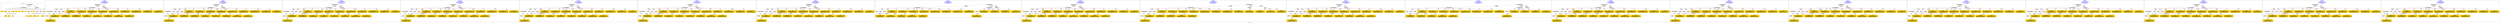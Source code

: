 digraph n0 {
fontcolor="blue"
remincross="true"
label="s06-npg.json"
subgraph cluster_0 {
label="1-correct model"
n2[style="filled",color="white",fillcolor="lightgray",label="CulturalHeritageObject1"];
n3[shape="plaintext",style="filled",fillcolor="gold",label="Copyright"];
n4[shape="plaintext",style="filled",fillcolor="gold",label="DateOfWork"];
n5[style="filled",color="white",fillcolor="lightgray",label="Person1"];
n6[shape="plaintext",style="filled",fillcolor="gold",label="Description"];
n7[shape="plaintext",style="filled",fillcolor="gold",label="Dimension"];
n8[shape="plaintext",style="filled",fillcolor="gold",label="Medium"];
n9[shape="plaintext",style="filled",fillcolor="gold",label="CreditLine"];
n10[shape="plaintext",style="filled",fillcolor="gold",label="Owner"];
n11[style="filled",color="white",fillcolor="lightgray",label="Concept2"];
n12[shape="plaintext",style="filled",fillcolor="gold",label="Title"];
n13[shape="plaintext",style="filled",fillcolor="gold",label="Ref"];
n14[style="filled",color="white",fillcolor="lightgray",label="Person2"];
n15[style="filled",color="white",fillcolor="lightgray",label="Concept1"];
n16[shape="plaintext",style="filled",fillcolor="gold",label="birthDate"];
n17[shape="plaintext",style="filled",fillcolor="gold",label="deathDate"];
n18[shape="plaintext",style="filled",fillcolor="gold",label="Artist"];
n19[shape="plaintext",style="filled",fillcolor="gold",label="sitterBirthDate"];
n20[shape="plaintext",style="filled",fillcolor="gold",label="sitterDeathDate"];
n21[shape="plaintext",style="filled",fillcolor="gold",label="values"];
n22[style="filled",color="white",fillcolor="lightgray",label="EuropeanaAggregation1"];
n23[style="filled",color="white",fillcolor="lightgray",label="WebResource1"];
n24[shape="plaintext",style="filled",fillcolor="gold",label="Image"];
n25[shape="plaintext",style="filled",fillcolor="gold",label="Classification"];
n26[shape="plaintext",style="filled",fillcolor="gold",label="values"];
}
subgraph cluster_1 {
label="candidate 0\nlink coherence:0.92\nnode coherence:0.92\nconfidence:0.38444322898907934\nmapping score:0.5366662615148783\ncost:222.99977\n-precision:0.56-recall:0.58"
n28[style="filled",color="white",fillcolor="lightgray",label="CulturalHeritageObject1"];
n29[style="filled",color="white",fillcolor="lightgray",label="CulturalHeritageObject2"];
n30[style="filled",color="white",fillcolor="lightgray",label="Person1"];
n31[style="filled",color="white",fillcolor="lightgray",label="Concept1"];
n32[style="filled",color="white",fillcolor="lightgray",label="Document1"];
n33[style="filled",color="white",fillcolor="lightgray",label="Document2"];
n34[style="filled",color="white",fillcolor="lightgray",label="EuropeanaAggregation1"];
n35[style="filled",color="white",fillcolor="lightgray",label="WebResource1"];
n36[shape="plaintext",style="filled",fillcolor="gold",label="DateOfWork\n[CulturalHeritageObject,created,0.385]\n[Person,dateOfDeath,0.309]\n[Person,dateOfBirth,0.251]\n[CulturalHeritageObject,description,0.055]"];
n37[shape="plaintext",style="filled",fillcolor="gold",label="birthDate\n[CulturalHeritageObject,created,0.317]\n[Person,dateOfDeath,0.245]\n[Person,dateOfBirth,0.239]\n[CulturalHeritageObject,description,0.199]"];
n38[shape="plaintext",style="filled",fillcolor="gold",label="Image\n[WebResource,classLink,0.638]\n[Document,classLink,0.346]\n[CulturalHeritageObject,description,0.012]\n[Person,biographicalInformation,0.005]"];
n39[shape="plaintext",style="filled",fillcolor="gold",label="values\n[Person,nameOfThePerson,0.312]\n[Document,classLink,0.259]\n[CulturalHeritageObject,description,0.221]\n[CulturalHeritageObject,provenance,0.207]"];
n40[shape="plaintext",style="filled",fillcolor="gold",label="Medium\n[CulturalHeritageObject,medium,0.772]\n[CulturalHeritageObject,provenance,0.093]\n[CulturalHeritageObject,description,0.071]\n[Concept,prefLabel,0.064]"];
n41[shape="plaintext",style="filled",fillcolor="gold",label="Classification\n[Concept,prefLabel,0.5]\n[Person,biographicalInformation,0.257]\n[CulturalHeritageObject,description,0.17]\n[CulturalHeritageObject,provenance,0.073]"];
n42[shape="plaintext",style="filled",fillcolor="gold",label="Copyright\n[CulturalHeritageObject,provenance,0.453]\n[CulturalHeritageObject,description,0.284]\n[CulturalHeritageObject,title,0.135]\n[Person,biographicalInformation,0.129]"];
n43[shape="plaintext",style="filled",fillcolor="gold",label="Owner\n[CulturalHeritageObject,provenance,0.445]\n[Person,biographicalInformation,0.229]\n[CulturalHeritageObject,description,0.22]\n[CulturalHeritageObject,title,0.106]"];
n44[shape="plaintext",style="filled",fillcolor="gold",label="Ref\n[CulturalHeritageObject,extent,0.295]\n[CulturalHeritageObject,accessionNumber,0.24]\n[CulturalHeritageObject,description,0.234]\n[CulturalHeritageObject,provenance,0.232]"];
n45[shape="plaintext",style="filled",fillcolor="gold",label="Artist\n[Person,nameOfThePerson,0.381]\n[Document,classLink,0.303]\n[CulturalHeritageObject,description,0.174]\n[CulturalHeritageObject,provenance,0.142]"];
n46[shape="plaintext",style="filled",fillcolor="gold",label="values\n[CulturalHeritageObject,description,0.413]\n[Concept,prefLabel,0.277]\n[Person,biographicalInformation,0.177]\n[CulturalHeritageObject,title,0.133]"];
n47[shape="plaintext",style="filled",fillcolor="gold",label="CreditLine\n[CulturalHeritageObject,provenance,0.494]\n[CulturalHeritageObject,description,0.203]\n[Person,biographicalInformation,0.177]\n[CulturalHeritageObject,title,0.126]"];
n48[shape="plaintext",style="filled",fillcolor="gold",label="Dimension\n[CulturalHeritageObject,extent,0.571]\n[CulturalHeritageObject,accessionNumber,0.207]\n[CulturalHeritageObject,description,0.132]\n[CulturalHeritageObject,medium,0.09]"];
n49[shape="plaintext",style="filled",fillcolor="gold",label="Description\n[CulturalHeritageObject,description,0.417]\n[Person,biographicalInformation,0.416]\n[CulturalHeritageObject,title,0.109]\n[CulturalHeritageObject,provenance,0.058]"];
n50[shape="plaintext",style="filled",fillcolor="gold",label="sitterBirthDate\n[CulturalHeritageObject,created,0.327]\n[CulturalHeritageObject,title,0.236]\n[Person,dateOfDeath,0.226]\n[CulturalHeritageObject,description,0.212]"];
n51[shape="plaintext",style="filled",fillcolor="gold",label="Title\n[CulturalHeritageObject,description,0.3]\n[Person,nameOfThePerson,0.256]\n[Document,classLink,0.232]\n[CulturalHeritageObject,provenance,0.212]"];
n52[shape="plaintext",style="filled",fillcolor="gold",label="sitterDeathDate\n[CulturalHeritageObject,created,0.282]\n[CulturalHeritageObject,title,0.258]\n[Person,dateOfDeath,0.242]\n[CulturalHeritageObject,description,0.218]"];
n53[shape="plaintext",style="filled",fillcolor="gold",label="deathDate\n[CulturalHeritageObject,created,0.358]\n[Person,dateOfDeath,0.283]\n[CulturalHeritageObject,title,0.2]\n[CulturalHeritageObject,description,0.159]"];
}
subgraph cluster_2 {
label="candidate 1\nlink coherence:0.92\nnode coherence:0.92\nconfidence:0.38145633858614275\nmapping score:0.5356706313805661\ncost:222.99977\n-precision:0.52-recall:0.54"
n55[style="filled",color="white",fillcolor="lightgray",label="CulturalHeritageObject1"];
n56[style="filled",color="white",fillcolor="lightgray",label="CulturalHeritageObject2"];
n57[style="filled",color="white",fillcolor="lightgray",label="Person1"];
n58[style="filled",color="white",fillcolor="lightgray",label="Concept1"];
n59[style="filled",color="white",fillcolor="lightgray",label="Document1"];
n60[style="filled",color="white",fillcolor="lightgray",label="Document2"];
n61[style="filled",color="white",fillcolor="lightgray",label="EuropeanaAggregation1"];
n62[style="filled",color="white",fillcolor="lightgray",label="WebResource1"];
n63[shape="plaintext",style="filled",fillcolor="gold",label="DateOfWork\n[CulturalHeritageObject,created,0.385]\n[Person,dateOfDeath,0.309]\n[Person,dateOfBirth,0.251]\n[CulturalHeritageObject,description,0.055]"];
n64[shape="plaintext",style="filled",fillcolor="gold",label="birthDate\n[CulturalHeritageObject,created,0.317]\n[Person,dateOfDeath,0.245]\n[Person,dateOfBirth,0.239]\n[CulturalHeritageObject,description,0.199]"];
n65[shape="plaintext",style="filled",fillcolor="gold",label="Image\n[WebResource,classLink,0.638]\n[Document,classLink,0.346]\n[CulturalHeritageObject,description,0.012]\n[Person,biographicalInformation,0.005]"];
n66[shape="plaintext",style="filled",fillcolor="gold",label="values\n[Person,nameOfThePerson,0.312]\n[Document,classLink,0.259]\n[CulturalHeritageObject,description,0.221]\n[CulturalHeritageObject,provenance,0.207]"];
n67[shape="plaintext",style="filled",fillcolor="gold",label="Medium\n[CulturalHeritageObject,medium,0.772]\n[CulturalHeritageObject,provenance,0.093]\n[CulturalHeritageObject,description,0.071]\n[Concept,prefLabel,0.064]"];
n68[shape="plaintext",style="filled",fillcolor="gold",label="Classification\n[Concept,prefLabel,0.5]\n[Person,biographicalInformation,0.257]\n[CulturalHeritageObject,description,0.17]\n[CulturalHeritageObject,provenance,0.073]"];
n69[shape="plaintext",style="filled",fillcolor="gold",label="Copyright\n[CulturalHeritageObject,provenance,0.453]\n[CulturalHeritageObject,description,0.284]\n[CulturalHeritageObject,title,0.135]\n[Person,biographicalInformation,0.129]"];
n70[shape="plaintext",style="filled",fillcolor="gold",label="Owner\n[CulturalHeritageObject,provenance,0.445]\n[Person,biographicalInformation,0.229]\n[CulturalHeritageObject,description,0.22]\n[CulturalHeritageObject,title,0.106]"];
n71[shape="plaintext",style="filled",fillcolor="gold",label="Ref\n[CulturalHeritageObject,extent,0.295]\n[CulturalHeritageObject,accessionNumber,0.24]\n[CulturalHeritageObject,description,0.234]\n[CulturalHeritageObject,provenance,0.232]"];
n72[shape="plaintext",style="filled",fillcolor="gold",label="Title\n[CulturalHeritageObject,description,0.3]\n[Person,nameOfThePerson,0.256]\n[Document,classLink,0.232]\n[CulturalHeritageObject,provenance,0.212]"];
n73[shape="plaintext",style="filled",fillcolor="gold",label="values\n[CulturalHeritageObject,description,0.413]\n[Concept,prefLabel,0.277]\n[Person,biographicalInformation,0.177]\n[CulturalHeritageObject,title,0.133]"];
n74[shape="plaintext",style="filled",fillcolor="gold",label="CreditLine\n[CulturalHeritageObject,provenance,0.494]\n[CulturalHeritageObject,description,0.203]\n[Person,biographicalInformation,0.177]\n[CulturalHeritageObject,title,0.126]"];
n75[shape="plaintext",style="filled",fillcolor="gold",label="Dimension\n[CulturalHeritageObject,extent,0.571]\n[CulturalHeritageObject,accessionNumber,0.207]\n[CulturalHeritageObject,description,0.132]\n[CulturalHeritageObject,medium,0.09]"];
n76[shape="plaintext",style="filled",fillcolor="gold",label="Description\n[CulturalHeritageObject,description,0.417]\n[Person,biographicalInformation,0.416]\n[CulturalHeritageObject,title,0.109]\n[CulturalHeritageObject,provenance,0.058]"];
n77[shape="plaintext",style="filled",fillcolor="gold",label="sitterBirthDate\n[CulturalHeritageObject,created,0.327]\n[CulturalHeritageObject,title,0.236]\n[Person,dateOfDeath,0.226]\n[CulturalHeritageObject,description,0.212]"];
n78[shape="plaintext",style="filled",fillcolor="gold",label="Artist\n[Person,nameOfThePerson,0.381]\n[Document,classLink,0.303]\n[CulturalHeritageObject,description,0.174]\n[CulturalHeritageObject,provenance,0.142]"];
n79[shape="plaintext",style="filled",fillcolor="gold",label="sitterDeathDate\n[CulturalHeritageObject,created,0.282]\n[CulturalHeritageObject,title,0.258]\n[Person,dateOfDeath,0.242]\n[CulturalHeritageObject,description,0.218]"];
n80[shape="plaintext",style="filled",fillcolor="gold",label="deathDate\n[CulturalHeritageObject,created,0.358]\n[Person,dateOfDeath,0.283]\n[CulturalHeritageObject,title,0.2]\n[CulturalHeritageObject,description,0.159]"];
}
subgraph cluster_3 {
label="candidate 10\nlink coherence:0.92\nnode coherence:0.92\nconfidence:0.3671736706652416\nmapping score:0.5309097420735991\ncost:123.99977\n-precision:0.52-recall:0.54"
n82[style="filled",color="white",fillcolor="lightgray",label="CulturalHeritageObject1"];
n83[style="filled",color="white",fillcolor="lightgray",label="CulturalHeritageObject2"];
n84[style="filled",color="white",fillcolor="lightgray",label="Person1"];
n85[style="filled",color="white",fillcolor="lightgray",label="Concept1"];
n86[style="filled",color="white",fillcolor="lightgray",label="Document1"];
n87[style="filled",color="white",fillcolor="lightgray",label="Document2"];
n88[style="filled",color="white",fillcolor="lightgray",label="EuropeanaAggregation1"];
n89[style="filled",color="white",fillcolor="lightgray",label="WebResource1"];
n90[shape="plaintext",style="filled",fillcolor="gold",label="values\n[CulturalHeritageObject,description,0.413]\n[Concept,prefLabel,0.277]\n[Person,biographicalInformation,0.177]\n[CulturalHeritageObject,title,0.133]"];
n91[shape="plaintext",style="filled",fillcolor="gold",label="DateOfWork\n[CulturalHeritageObject,created,0.385]\n[Person,dateOfDeath,0.309]\n[Person,dateOfBirth,0.251]\n[CulturalHeritageObject,description,0.055]"];
n92[shape="plaintext",style="filled",fillcolor="gold",label="birthDate\n[CulturalHeritageObject,created,0.317]\n[Person,dateOfDeath,0.245]\n[Person,dateOfBirth,0.239]\n[CulturalHeritageObject,description,0.199]"];
n93[shape="plaintext",style="filled",fillcolor="gold",label="Image\n[WebResource,classLink,0.638]\n[Document,classLink,0.346]\n[CulturalHeritageObject,description,0.012]\n[Person,biographicalInformation,0.005]"];
n94[shape="plaintext",style="filled",fillcolor="gold",label="values\n[Person,nameOfThePerson,0.312]\n[Document,classLink,0.259]\n[CulturalHeritageObject,description,0.221]\n[CulturalHeritageObject,provenance,0.207]"];
n95[shape="plaintext",style="filled",fillcolor="gold",label="Medium\n[CulturalHeritageObject,medium,0.772]\n[CulturalHeritageObject,provenance,0.093]\n[CulturalHeritageObject,description,0.071]\n[Concept,prefLabel,0.064]"];
n96[shape="plaintext",style="filled",fillcolor="gold",label="Classification\n[Concept,prefLabel,0.5]\n[Person,biographicalInformation,0.257]\n[CulturalHeritageObject,description,0.17]\n[CulturalHeritageObject,provenance,0.073]"];
n97[shape="plaintext",style="filled",fillcolor="gold",label="CreditLine\n[CulturalHeritageObject,provenance,0.494]\n[CulturalHeritageObject,description,0.203]\n[Person,biographicalInformation,0.177]\n[CulturalHeritageObject,title,0.126]"];
n98[shape="plaintext",style="filled",fillcolor="gold",label="Owner\n[CulturalHeritageObject,provenance,0.445]\n[Person,biographicalInformation,0.229]\n[CulturalHeritageObject,description,0.22]\n[CulturalHeritageObject,title,0.106]"];
n99[shape="plaintext",style="filled",fillcolor="gold",label="Ref\n[CulturalHeritageObject,extent,0.295]\n[CulturalHeritageObject,accessionNumber,0.24]\n[CulturalHeritageObject,description,0.234]\n[CulturalHeritageObject,provenance,0.232]"];
n100[shape="plaintext",style="filled",fillcolor="gold",label="Title\n[CulturalHeritageObject,description,0.3]\n[Person,nameOfThePerson,0.256]\n[Document,classLink,0.232]\n[CulturalHeritageObject,provenance,0.212]"];
n101[shape="plaintext",style="filled",fillcolor="gold",label="Copyright\n[CulturalHeritageObject,provenance,0.453]\n[CulturalHeritageObject,description,0.284]\n[CulturalHeritageObject,title,0.135]\n[Person,biographicalInformation,0.129]"];
n102[shape="plaintext",style="filled",fillcolor="gold",label="Dimension\n[CulturalHeritageObject,extent,0.571]\n[CulturalHeritageObject,accessionNumber,0.207]\n[CulturalHeritageObject,description,0.132]\n[CulturalHeritageObject,medium,0.09]"];
n103[shape="plaintext",style="filled",fillcolor="gold",label="Description\n[CulturalHeritageObject,description,0.417]\n[Person,biographicalInformation,0.416]\n[CulturalHeritageObject,title,0.109]\n[CulturalHeritageObject,provenance,0.058]"];
n104[shape="plaintext",style="filled",fillcolor="gold",label="sitterBirthDate\n[CulturalHeritageObject,created,0.327]\n[CulturalHeritageObject,title,0.236]\n[Person,dateOfDeath,0.226]\n[CulturalHeritageObject,description,0.212]"];
n105[shape="plaintext",style="filled",fillcolor="gold",label="Artist\n[Person,nameOfThePerson,0.381]\n[Document,classLink,0.303]\n[CulturalHeritageObject,description,0.174]\n[CulturalHeritageObject,provenance,0.142]"];
n106[shape="plaintext",style="filled",fillcolor="gold",label="sitterDeathDate\n[CulturalHeritageObject,created,0.282]\n[CulturalHeritageObject,title,0.258]\n[Person,dateOfDeath,0.242]\n[CulturalHeritageObject,description,0.218]"];
n107[shape="plaintext",style="filled",fillcolor="gold",label="deathDate\n[CulturalHeritageObject,created,0.358]\n[Person,dateOfDeath,0.283]\n[CulturalHeritageObject,title,0.2]\n[CulturalHeritageObject,description,0.159]"];
}
subgraph cluster_4 {
label="candidate 11\nlink coherence:0.92\nnode coherence:0.92\nconfidence:0.3671225291640117\nmapping score:0.5308926949065225\ncost:123.99977\n-precision:0.44-recall:0.46"
n109[style="filled",color="white",fillcolor="lightgray",label="CulturalHeritageObject1"];
n110[style="filled",color="white",fillcolor="lightgray",label="CulturalHeritageObject2"];
n111[style="filled",color="white",fillcolor="lightgray",label="Person1"];
n112[style="filled",color="white",fillcolor="lightgray",label="Concept1"];
n113[style="filled",color="white",fillcolor="lightgray",label="Document1"];
n114[style="filled",color="white",fillcolor="lightgray",label="Document2"];
n115[style="filled",color="white",fillcolor="lightgray",label="EuropeanaAggregation1"];
n116[style="filled",color="white",fillcolor="lightgray",label="WebResource1"];
n117[shape="plaintext",style="filled",fillcolor="gold",label="values\n[CulturalHeritageObject,description,0.413]\n[Concept,prefLabel,0.277]\n[Person,biographicalInformation,0.177]\n[CulturalHeritageObject,title,0.133]"];
n118[shape="plaintext",style="filled",fillcolor="gold",label="deathDate\n[CulturalHeritageObject,created,0.358]\n[Person,dateOfDeath,0.283]\n[CulturalHeritageObject,title,0.2]\n[CulturalHeritageObject,description,0.159]"];
n119[shape="plaintext",style="filled",fillcolor="gold",label="birthDate\n[CulturalHeritageObject,created,0.317]\n[Person,dateOfDeath,0.245]\n[Person,dateOfBirth,0.239]\n[CulturalHeritageObject,description,0.199]"];
n120[shape="plaintext",style="filled",fillcolor="gold",label="Image\n[WebResource,classLink,0.638]\n[Document,classLink,0.346]\n[CulturalHeritageObject,description,0.012]\n[Person,biographicalInformation,0.005]"];
n121[shape="plaintext",style="filled",fillcolor="gold",label="values\n[Person,nameOfThePerson,0.312]\n[Document,classLink,0.259]\n[CulturalHeritageObject,description,0.221]\n[CulturalHeritageObject,provenance,0.207]"];
n122[shape="plaintext",style="filled",fillcolor="gold",label="Medium\n[CulturalHeritageObject,medium,0.772]\n[CulturalHeritageObject,provenance,0.093]\n[CulturalHeritageObject,description,0.071]\n[Concept,prefLabel,0.064]"];
n123[shape="plaintext",style="filled",fillcolor="gold",label="Classification\n[Concept,prefLabel,0.5]\n[Person,biographicalInformation,0.257]\n[CulturalHeritageObject,description,0.17]\n[CulturalHeritageObject,provenance,0.073]"];
n124[shape="plaintext",style="filled",fillcolor="gold",label="CreditLine\n[CulturalHeritageObject,provenance,0.494]\n[CulturalHeritageObject,description,0.203]\n[Person,biographicalInformation,0.177]\n[CulturalHeritageObject,title,0.126]"];
n125[shape="plaintext",style="filled",fillcolor="gold",label="Owner\n[CulturalHeritageObject,provenance,0.445]\n[Person,biographicalInformation,0.229]\n[CulturalHeritageObject,description,0.22]\n[CulturalHeritageObject,title,0.106]"];
n126[shape="plaintext",style="filled",fillcolor="gold",label="Ref\n[CulturalHeritageObject,extent,0.295]\n[CulturalHeritageObject,accessionNumber,0.24]\n[CulturalHeritageObject,description,0.234]\n[CulturalHeritageObject,provenance,0.232]"];
n127[shape="plaintext",style="filled",fillcolor="gold",label="Title\n[CulturalHeritageObject,description,0.3]\n[Person,nameOfThePerson,0.256]\n[Document,classLink,0.232]\n[CulturalHeritageObject,provenance,0.212]"];
n128[shape="plaintext",style="filled",fillcolor="gold",label="Copyright\n[CulturalHeritageObject,provenance,0.453]\n[CulturalHeritageObject,description,0.284]\n[CulturalHeritageObject,title,0.135]\n[Person,biographicalInformation,0.129]"];
n129[shape="plaintext",style="filled",fillcolor="gold",label="Dimension\n[CulturalHeritageObject,extent,0.571]\n[CulturalHeritageObject,accessionNumber,0.207]\n[CulturalHeritageObject,description,0.132]\n[CulturalHeritageObject,medium,0.09]"];
n130[shape="plaintext",style="filled",fillcolor="gold",label="Description\n[CulturalHeritageObject,description,0.417]\n[Person,biographicalInformation,0.416]\n[CulturalHeritageObject,title,0.109]\n[CulturalHeritageObject,provenance,0.058]"];
n131[shape="plaintext",style="filled",fillcolor="gold",label="sitterBirthDate\n[CulturalHeritageObject,created,0.327]\n[CulturalHeritageObject,title,0.236]\n[Person,dateOfDeath,0.226]\n[CulturalHeritageObject,description,0.212]"];
n132[shape="plaintext",style="filled",fillcolor="gold",label="Artist\n[Person,nameOfThePerson,0.381]\n[Document,classLink,0.303]\n[CulturalHeritageObject,description,0.174]\n[CulturalHeritageObject,provenance,0.142]"];
n133[shape="plaintext",style="filled",fillcolor="gold",label="sitterDeathDate\n[CulturalHeritageObject,created,0.282]\n[CulturalHeritageObject,title,0.258]\n[Person,dateOfDeath,0.242]\n[CulturalHeritageObject,description,0.218]"];
n134[shape="plaintext",style="filled",fillcolor="gold",label="DateOfWork\n[CulturalHeritageObject,created,0.385]\n[Person,dateOfDeath,0.309]\n[Person,dateOfBirth,0.251]\n[CulturalHeritageObject,description,0.055]"];
}
subgraph cluster_5 {
label="candidate 12\nlink coherence:0.92\nnode coherence:0.92\nconfidence:0.36558520852216975\nmapping score:0.5303802546925751\ncost:123.99977\n-precision:0.48-recall:0.5"
n136[style="filled",color="white",fillcolor="lightgray",label="CulturalHeritageObject1"];
n137[style="filled",color="white",fillcolor="lightgray",label="CulturalHeritageObject2"];
n138[style="filled",color="white",fillcolor="lightgray",label="Person1"];
n139[style="filled",color="white",fillcolor="lightgray",label="Concept1"];
n140[style="filled",color="white",fillcolor="lightgray",label="Document1"];
n141[style="filled",color="white",fillcolor="lightgray",label="Document2"];
n142[style="filled",color="white",fillcolor="lightgray",label="EuropeanaAggregation1"];
n143[style="filled",color="white",fillcolor="lightgray",label="WebResource1"];
n144[shape="plaintext",style="filled",fillcolor="gold",label="values\n[CulturalHeritageObject,description,0.413]\n[Concept,prefLabel,0.277]\n[Person,biographicalInformation,0.177]\n[CulturalHeritageObject,title,0.133]"];
n145[shape="plaintext",style="filled",fillcolor="gold",label="DateOfWork\n[CulturalHeritageObject,created,0.385]\n[Person,dateOfDeath,0.309]\n[Person,dateOfBirth,0.251]\n[CulturalHeritageObject,description,0.055]"];
n146[shape="plaintext",style="filled",fillcolor="gold",label="birthDate\n[CulturalHeritageObject,created,0.317]\n[Person,dateOfDeath,0.245]\n[Person,dateOfBirth,0.239]\n[CulturalHeritageObject,description,0.199]"];
n147[shape="plaintext",style="filled",fillcolor="gold",label="Image\n[WebResource,classLink,0.638]\n[Document,classLink,0.346]\n[CulturalHeritageObject,description,0.012]\n[Person,biographicalInformation,0.005]"];
n148[shape="plaintext",style="filled",fillcolor="gold",label="values\n[Person,nameOfThePerson,0.312]\n[Document,classLink,0.259]\n[CulturalHeritageObject,description,0.221]\n[CulturalHeritageObject,provenance,0.207]"];
n149[shape="plaintext",style="filled",fillcolor="gold",label="Medium\n[CulturalHeritageObject,medium,0.772]\n[CulturalHeritageObject,provenance,0.093]\n[CulturalHeritageObject,description,0.071]\n[Concept,prefLabel,0.064]"];
n150[shape="plaintext",style="filled",fillcolor="gold",label="Classification\n[Concept,prefLabel,0.5]\n[Person,biographicalInformation,0.257]\n[CulturalHeritageObject,description,0.17]\n[CulturalHeritageObject,provenance,0.073]"];
n151[shape="plaintext",style="filled",fillcolor="gold",label="CreditLine\n[CulturalHeritageObject,provenance,0.494]\n[CulturalHeritageObject,description,0.203]\n[Person,biographicalInformation,0.177]\n[CulturalHeritageObject,title,0.126]"];
n152[shape="plaintext",style="filled",fillcolor="gold",label="Owner\n[CulturalHeritageObject,provenance,0.445]\n[Person,biographicalInformation,0.229]\n[CulturalHeritageObject,description,0.22]\n[CulturalHeritageObject,title,0.106]"];
n153[shape="plaintext",style="filled",fillcolor="gold",label="Ref\n[CulturalHeritageObject,extent,0.295]\n[CulturalHeritageObject,accessionNumber,0.24]\n[CulturalHeritageObject,description,0.234]\n[CulturalHeritageObject,provenance,0.232]"];
n154[shape="plaintext",style="filled",fillcolor="gold",label="Title\n[CulturalHeritageObject,description,0.3]\n[Person,nameOfThePerson,0.256]\n[Document,classLink,0.232]\n[CulturalHeritageObject,provenance,0.212]"];
n155[shape="plaintext",style="filled",fillcolor="gold",label="Copyright\n[CulturalHeritageObject,provenance,0.453]\n[CulturalHeritageObject,description,0.284]\n[CulturalHeritageObject,title,0.135]\n[Person,biographicalInformation,0.129]"];
n156[shape="plaintext",style="filled",fillcolor="gold",label="Dimension\n[CulturalHeritageObject,extent,0.571]\n[CulturalHeritageObject,accessionNumber,0.207]\n[CulturalHeritageObject,description,0.132]\n[CulturalHeritageObject,medium,0.09]"];
n157[shape="plaintext",style="filled",fillcolor="gold",label="Description\n[CulturalHeritageObject,description,0.417]\n[Person,biographicalInformation,0.416]\n[CulturalHeritageObject,title,0.109]\n[CulturalHeritageObject,provenance,0.058]"];
n158[shape="plaintext",style="filled",fillcolor="gold",label="sitterBirthDate\n[CulturalHeritageObject,created,0.327]\n[CulturalHeritageObject,title,0.236]\n[Person,dateOfDeath,0.226]\n[CulturalHeritageObject,description,0.212]"];
n159[shape="plaintext",style="filled",fillcolor="gold",label="Artist\n[Person,nameOfThePerson,0.381]\n[Document,classLink,0.303]\n[CulturalHeritageObject,description,0.174]\n[CulturalHeritageObject,provenance,0.142]"];
n160[shape="plaintext",style="filled",fillcolor="gold",label="sitterDeathDate\n[CulturalHeritageObject,created,0.282]\n[CulturalHeritageObject,title,0.258]\n[Person,dateOfDeath,0.242]\n[CulturalHeritageObject,description,0.218]"];
n161[shape="plaintext",style="filled",fillcolor="gold",label="deathDate\n[CulturalHeritageObject,created,0.358]\n[Person,dateOfDeath,0.283]\n[CulturalHeritageObject,title,0.2]\n[CulturalHeritageObject,description,0.159]"];
}
subgraph cluster_6 {
label="candidate 13\nlink coherence:0.92\nnode coherence:0.92\nconfidence:0.3647874991529283\nmapping score:0.5301143515694947\ncost:123.99977\n-precision:0.52-recall:0.54"
n163[style="filled",color="white",fillcolor="lightgray",label="CulturalHeritageObject1"];
n164[style="filled",color="white",fillcolor="lightgray",label="CulturalHeritageObject2"];
n165[style="filled",color="white",fillcolor="lightgray",label="Person1"];
n166[style="filled",color="white",fillcolor="lightgray",label="Concept1"];
n167[style="filled",color="white",fillcolor="lightgray",label="Document1"];
n168[style="filled",color="white",fillcolor="lightgray",label="Document2"];
n169[style="filled",color="white",fillcolor="lightgray",label="EuropeanaAggregation1"];
n170[style="filled",color="white",fillcolor="lightgray",label="WebResource1"];
n171[shape="plaintext",style="filled",fillcolor="gold",label="values\n[CulturalHeritageObject,description,0.413]\n[Concept,prefLabel,0.277]\n[Person,biographicalInformation,0.177]\n[CulturalHeritageObject,title,0.133]"];
n172[shape="plaintext",style="filled",fillcolor="gold",label="DateOfWork\n[CulturalHeritageObject,created,0.385]\n[Person,dateOfDeath,0.309]\n[Person,dateOfBirth,0.251]\n[CulturalHeritageObject,description,0.055]"];
n173[shape="plaintext",style="filled",fillcolor="gold",label="birthDate\n[CulturalHeritageObject,created,0.317]\n[Person,dateOfDeath,0.245]\n[Person,dateOfBirth,0.239]\n[CulturalHeritageObject,description,0.199]"];
n174[shape="plaintext",style="filled",fillcolor="gold",label="Image\n[WebResource,classLink,0.638]\n[Document,classLink,0.346]\n[CulturalHeritageObject,description,0.012]\n[Person,biographicalInformation,0.005]"];
n175[shape="plaintext",style="filled",fillcolor="gold",label="values\n[Person,nameOfThePerson,0.312]\n[Document,classLink,0.259]\n[CulturalHeritageObject,description,0.221]\n[CulturalHeritageObject,provenance,0.207]"];
n176[shape="plaintext",style="filled",fillcolor="gold",label="Medium\n[CulturalHeritageObject,medium,0.772]\n[CulturalHeritageObject,provenance,0.093]\n[CulturalHeritageObject,description,0.071]\n[Concept,prefLabel,0.064]"];
n177[shape="plaintext",style="filled",fillcolor="gold",label="Classification\n[Concept,prefLabel,0.5]\n[Person,biographicalInformation,0.257]\n[CulturalHeritageObject,description,0.17]\n[CulturalHeritageObject,provenance,0.073]"];
n178[shape="plaintext",style="filled",fillcolor="gold",label="Copyright\n[CulturalHeritageObject,provenance,0.453]\n[CulturalHeritageObject,description,0.284]\n[CulturalHeritageObject,title,0.135]\n[Person,biographicalInformation,0.129]"];
n179[shape="plaintext",style="filled",fillcolor="gold",label="Owner\n[CulturalHeritageObject,provenance,0.445]\n[Person,biographicalInformation,0.229]\n[CulturalHeritageObject,description,0.22]\n[CulturalHeritageObject,title,0.106]"];
n180[shape="plaintext",style="filled",fillcolor="gold",label="Ref\n[CulturalHeritageObject,extent,0.295]\n[CulturalHeritageObject,accessionNumber,0.24]\n[CulturalHeritageObject,description,0.234]\n[CulturalHeritageObject,provenance,0.232]"];
n181[shape="plaintext",style="filled",fillcolor="gold",label="Title\n[CulturalHeritageObject,description,0.3]\n[Person,nameOfThePerson,0.256]\n[Document,classLink,0.232]\n[CulturalHeritageObject,provenance,0.212]"];
n182[shape="plaintext",style="filled",fillcolor="gold",label="sitterDeathDate\n[CulturalHeritageObject,created,0.282]\n[CulturalHeritageObject,title,0.258]\n[Person,dateOfDeath,0.242]\n[CulturalHeritageObject,description,0.218]"];
n183[shape="plaintext",style="filled",fillcolor="gold",label="CreditLine\n[CulturalHeritageObject,provenance,0.494]\n[CulturalHeritageObject,description,0.203]\n[Person,biographicalInformation,0.177]\n[CulturalHeritageObject,title,0.126]"];
n184[shape="plaintext",style="filled",fillcolor="gold",label="Dimension\n[CulturalHeritageObject,extent,0.571]\n[CulturalHeritageObject,accessionNumber,0.207]\n[CulturalHeritageObject,description,0.132]\n[CulturalHeritageObject,medium,0.09]"];
n185[shape="plaintext",style="filled",fillcolor="gold",label="Description\n[CulturalHeritageObject,description,0.417]\n[Person,biographicalInformation,0.416]\n[CulturalHeritageObject,title,0.109]\n[CulturalHeritageObject,provenance,0.058]"];
n186[shape="plaintext",style="filled",fillcolor="gold",label="sitterBirthDate\n[CulturalHeritageObject,created,0.327]\n[CulturalHeritageObject,title,0.236]\n[Person,dateOfDeath,0.226]\n[CulturalHeritageObject,description,0.212]"];
n187[shape="plaintext",style="filled",fillcolor="gold",label="Artist\n[Person,nameOfThePerson,0.381]\n[Document,classLink,0.303]\n[CulturalHeritageObject,description,0.174]\n[CulturalHeritageObject,provenance,0.142]"];
n188[shape="plaintext",style="filled",fillcolor="gold",label="deathDate\n[CulturalHeritageObject,created,0.358]\n[Person,dateOfDeath,0.283]\n[CulturalHeritageObject,title,0.2]\n[CulturalHeritageObject,description,0.159]"];
}
subgraph cluster_7 {
label="candidate 14\nlink coherence:0.88\nnode coherence:0.92\nconfidence:0.38444322898907934\nmapping score:0.5366662615148783\ncost:222.99978\n-precision:0.52-recall:0.54"
n190[style="filled",color="white",fillcolor="lightgray",label="CulturalHeritageObject1"];
n191[style="filled",color="white",fillcolor="lightgray",label="CulturalHeritageObject2"];
n192[style="filled",color="white",fillcolor="lightgray",label="Person1"];
n193[style="filled",color="white",fillcolor="lightgray",label="Concept1"];
n194[style="filled",color="white",fillcolor="lightgray",label="Document1"];
n195[style="filled",color="white",fillcolor="lightgray",label="Document2"];
n196[style="filled",color="white",fillcolor="lightgray",label="EuropeanaAggregation1"];
n197[style="filled",color="white",fillcolor="lightgray",label="WebResource1"];
n198[shape="plaintext",style="filled",fillcolor="gold",label="DateOfWork\n[CulturalHeritageObject,created,0.385]\n[Person,dateOfDeath,0.309]\n[Person,dateOfBirth,0.251]\n[CulturalHeritageObject,description,0.055]"];
n199[shape="plaintext",style="filled",fillcolor="gold",label="birthDate\n[CulturalHeritageObject,created,0.317]\n[Person,dateOfDeath,0.245]\n[Person,dateOfBirth,0.239]\n[CulturalHeritageObject,description,0.199]"];
n200[shape="plaintext",style="filled",fillcolor="gold",label="Image\n[WebResource,classLink,0.638]\n[Document,classLink,0.346]\n[CulturalHeritageObject,description,0.012]\n[Person,biographicalInformation,0.005]"];
n201[shape="plaintext",style="filled",fillcolor="gold",label="values\n[Person,nameOfThePerson,0.312]\n[Document,classLink,0.259]\n[CulturalHeritageObject,description,0.221]\n[CulturalHeritageObject,provenance,0.207]"];
n202[shape="plaintext",style="filled",fillcolor="gold",label="Medium\n[CulturalHeritageObject,medium,0.772]\n[CulturalHeritageObject,provenance,0.093]\n[CulturalHeritageObject,description,0.071]\n[Concept,prefLabel,0.064]"];
n203[shape="plaintext",style="filled",fillcolor="gold",label="Classification\n[Concept,prefLabel,0.5]\n[Person,biographicalInformation,0.257]\n[CulturalHeritageObject,description,0.17]\n[CulturalHeritageObject,provenance,0.073]"];
n204[shape="plaintext",style="filled",fillcolor="gold",label="Copyright\n[CulturalHeritageObject,provenance,0.453]\n[CulturalHeritageObject,description,0.284]\n[CulturalHeritageObject,title,0.135]\n[Person,biographicalInformation,0.129]"];
n205[shape="plaintext",style="filled",fillcolor="gold",label="Owner\n[CulturalHeritageObject,provenance,0.445]\n[Person,biographicalInformation,0.229]\n[CulturalHeritageObject,description,0.22]\n[CulturalHeritageObject,title,0.106]"];
n206[shape="plaintext",style="filled",fillcolor="gold",label="Ref\n[CulturalHeritageObject,extent,0.295]\n[CulturalHeritageObject,accessionNumber,0.24]\n[CulturalHeritageObject,description,0.234]\n[CulturalHeritageObject,provenance,0.232]"];
n207[shape="plaintext",style="filled",fillcolor="gold",label="Artist\n[Person,nameOfThePerson,0.381]\n[Document,classLink,0.303]\n[CulturalHeritageObject,description,0.174]\n[CulturalHeritageObject,provenance,0.142]"];
n208[shape="plaintext",style="filled",fillcolor="gold",label="values\n[CulturalHeritageObject,description,0.413]\n[Concept,prefLabel,0.277]\n[Person,biographicalInformation,0.177]\n[CulturalHeritageObject,title,0.133]"];
n209[shape="plaintext",style="filled",fillcolor="gold",label="CreditLine\n[CulturalHeritageObject,provenance,0.494]\n[CulturalHeritageObject,description,0.203]\n[Person,biographicalInformation,0.177]\n[CulturalHeritageObject,title,0.126]"];
n210[shape="plaintext",style="filled",fillcolor="gold",label="Dimension\n[CulturalHeritageObject,extent,0.571]\n[CulturalHeritageObject,accessionNumber,0.207]\n[CulturalHeritageObject,description,0.132]\n[CulturalHeritageObject,medium,0.09]"];
n211[shape="plaintext",style="filled",fillcolor="gold",label="Description\n[CulturalHeritageObject,description,0.417]\n[Person,biographicalInformation,0.416]\n[CulturalHeritageObject,title,0.109]\n[CulturalHeritageObject,provenance,0.058]"];
n212[shape="plaintext",style="filled",fillcolor="gold",label="sitterBirthDate\n[CulturalHeritageObject,created,0.327]\n[CulturalHeritageObject,title,0.236]\n[Person,dateOfDeath,0.226]\n[CulturalHeritageObject,description,0.212]"];
n213[shape="plaintext",style="filled",fillcolor="gold",label="Title\n[CulturalHeritageObject,description,0.3]\n[Person,nameOfThePerson,0.256]\n[Document,classLink,0.232]\n[CulturalHeritageObject,provenance,0.212]"];
n214[shape="plaintext",style="filled",fillcolor="gold",label="sitterDeathDate\n[CulturalHeritageObject,created,0.282]\n[CulturalHeritageObject,title,0.258]\n[Person,dateOfDeath,0.242]\n[CulturalHeritageObject,description,0.218]"];
n215[shape="plaintext",style="filled",fillcolor="gold",label="deathDate\n[CulturalHeritageObject,created,0.358]\n[Person,dateOfDeath,0.283]\n[CulturalHeritageObject,title,0.2]\n[CulturalHeritageObject,description,0.159]"];
}
subgraph cluster_8 {
label="candidate 15\nlink coherence:0.88\nnode coherence:0.92\nconfidence:0.38444322898907934\nmapping score:0.5366662615148783\ncost:322.009782\n-precision:0.56-recall:0.58"
n217[style="filled",color="white",fillcolor="lightgray",label="CulturalHeritageObject1"];
n218[style="filled",color="white",fillcolor="lightgray",label="Person1"];
n219[style="filled",color="white",fillcolor="lightgray",label="Concept1"];
n220[style="filled",color="white",fillcolor="lightgray",label="Document1"];
n221[style="filled",color="white",fillcolor="lightgray",label="CulturalHeritageObject2"];
n222[style="filled",color="white",fillcolor="lightgray",label="Document2"];
n223[style="filled",color="white",fillcolor="lightgray",label="EuropeanaAggregation1"];
n224[style="filled",color="white",fillcolor="lightgray",label="WebResource1"];
n225[shape="plaintext",style="filled",fillcolor="gold",label="DateOfWork\n[CulturalHeritageObject,created,0.385]\n[Person,dateOfDeath,0.309]\n[Person,dateOfBirth,0.251]\n[CulturalHeritageObject,description,0.055]"];
n226[shape="plaintext",style="filled",fillcolor="gold",label="birthDate\n[CulturalHeritageObject,created,0.317]\n[Person,dateOfDeath,0.245]\n[Person,dateOfBirth,0.239]\n[CulturalHeritageObject,description,0.199]"];
n227[shape="plaintext",style="filled",fillcolor="gold",label="Image\n[WebResource,classLink,0.638]\n[Document,classLink,0.346]\n[CulturalHeritageObject,description,0.012]\n[Person,biographicalInformation,0.005]"];
n228[shape="plaintext",style="filled",fillcolor="gold",label="values\n[Person,nameOfThePerson,0.312]\n[Document,classLink,0.259]\n[CulturalHeritageObject,description,0.221]\n[CulturalHeritageObject,provenance,0.207]"];
n229[shape="plaintext",style="filled",fillcolor="gold",label="Medium\n[CulturalHeritageObject,medium,0.772]\n[CulturalHeritageObject,provenance,0.093]\n[CulturalHeritageObject,description,0.071]\n[Concept,prefLabel,0.064]"];
n230[shape="plaintext",style="filled",fillcolor="gold",label="Classification\n[Concept,prefLabel,0.5]\n[Person,biographicalInformation,0.257]\n[CulturalHeritageObject,description,0.17]\n[CulturalHeritageObject,provenance,0.073]"];
n231[shape="plaintext",style="filled",fillcolor="gold",label="Copyright\n[CulturalHeritageObject,provenance,0.453]\n[CulturalHeritageObject,description,0.284]\n[CulturalHeritageObject,title,0.135]\n[Person,biographicalInformation,0.129]"];
n232[shape="plaintext",style="filled",fillcolor="gold",label="Owner\n[CulturalHeritageObject,provenance,0.445]\n[Person,biographicalInformation,0.229]\n[CulturalHeritageObject,description,0.22]\n[CulturalHeritageObject,title,0.106]"];
n233[shape="plaintext",style="filled",fillcolor="gold",label="Ref\n[CulturalHeritageObject,extent,0.295]\n[CulturalHeritageObject,accessionNumber,0.24]\n[CulturalHeritageObject,description,0.234]\n[CulturalHeritageObject,provenance,0.232]"];
n234[shape="plaintext",style="filled",fillcolor="gold",label="Artist\n[Person,nameOfThePerson,0.381]\n[Document,classLink,0.303]\n[CulturalHeritageObject,description,0.174]\n[CulturalHeritageObject,provenance,0.142]"];
n235[shape="plaintext",style="filled",fillcolor="gold",label="values\n[CulturalHeritageObject,description,0.413]\n[Concept,prefLabel,0.277]\n[Person,biographicalInformation,0.177]\n[CulturalHeritageObject,title,0.133]"];
n236[shape="plaintext",style="filled",fillcolor="gold",label="CreditLine\n[CulturalHeritageObject,provenance,0.494]\n[CulturalHeritageObject,description,0.203]\n[Person,biographicalInformation,0.177]\n[CulturalHeritageObject,title,0.126]"];
n237[shape="plaintext",style="filled",fillcolor="gold",label="Dimension\n[CulturalHeritageObject,extent,0.571]\n[CulturalHeritageObject,accessionNumber,0.207]\n[CulturalHeritageObject,description,0.132]\n[CulturalHeritageObject,medium,0.09]"];
n238[shape="plaintext",style="filled",fillcolor="gold",label="Description\n[CulturalHeritageObject,description,0.417]\n[Person,biographicalInformation,0.416]\n[CulturalHeritageObject,title,0.109]\n[CulturalHeritageObject,provenance,0.058]"];
n239[shape="plaintext",style="filled",fillcolor="gold",label="sitterBirthDate\n[CulturalHeritageObject,created,0.327]\n[CulturalHeritageObject,title,0.236]\n[Person,dateOfDeath,0.226]\n[CulturalHeritageObject,description,0.212]"];
n240[shape="plaintext",style="filled",fillcolor="gold",label="Title\n[CulturalHeritageObject,description,0.3]\n[Person,nameOfThePerson,0.256]\n[Document,classLink,0.232]\n[CulturalHeritageObject,provenance,0.212]"];
n241[shape="plaintext",style="filled",fillcolor="gold",label="sitterDeathDate\n[CulturalHeritageObject,created,0.282]\n[CulturalHeritageObject,title,0.258]\n[Person,dateOfDeath,0.242]\n[CulturalHeritageObject,description,0.218]"];
n242[shape="plaintext",style="filled",fillcolor="gold",label="deathDate\n[CulturalHeritageObject,created,0.358]\n[Person,dateOfDeath,0.283]\n[CulturalHeritageObject,title,0.2]\n[CulturalHeritageObject,description,0.159]"];
}
subgraph cluster_9 {
label="candidate 16\nlink coherence:0.88\nnode coherence:0.92\nconfidence:0.38444322898907934\nmapping score:0.5366662615148783\ncost:322.009832\n-precision:0.56-recall:0.58"
n244[style="filled",color="white",fillcolor="lightgray",label="CulturalHeritageObject1"];
n245[style="filled",color="white",fillcolor="lightgray",label="CulturalHeritageObject2"];
n246[style="filled",color="white",fillcolor="lightgray",label="Person1"];
n247[style="filled",color="white",fillcolor="lightgray",label="Concept1"];
n248[style="filled",color="white",fillcolor="lightgray",label="Document1"];
n249[style="filled",color="white",fillcolor="lightgray",label="Document2"];
n250[style="filled",color="white",fillcolor="lightgray",label="EuropeanaAggregation1"];
n251[style="filled",color="white",fillcolor="lightgray",label="WebResource1"];
n252[shape="plaintext",style="filled",fillcolor="gold",label="DateOfWork\n[CulturalHeritageObject,created,0.385]\n[Person,dateOfDeath,0.309]\n[Person,dateOfBirth,0.251]\n[CulturalHeritageObject,description,0.055]"];
n253[shape="plaintext",style="filled",fillcolor="gold",label="birthDate\n[CulturalHeritageObject,created,0.317]\n[Person,dateOfDeath,0.245]\n[Person,dateOfBirth,0.239]\n[CulturalHeritageObject,description,0.199]"];
n254[shape="plaintext",style="filled",fillcolor="gold",label="Image\n[WebResource,classLink,0.638]\n[Document,classLink,0.346]\n[CulturalHeritageObject,description,0.012]\n[Person,biographicalInformation,0.005]"];
n255[shape="plaintext",style="filled",fillcolor="gold",label="values\n[Person,nameOfThePerson,0.312]\n[Document,classLink,0.259]\n[CulturalHeritageObject,description,0.221]\n[CulturalHeritageObject,provenance,0.207]"];
n256[shape="plaintext",style="filled",fillcolor="gold",label="Medium\n[CulturalHeritageObject,medium,0.772]\n[CulturalHeritageObject,provenance,0.093]\n[CulturalHeritageObject,description,0.071]\n[Concept,prefLabel,0.064]"];
n257[shape="plaintext",style="filled",fillcolor="gold",label="Classification\n[Concept,prefLabel,0.5]\n[Person,biographicalInformation,0.257]\n[CulturalHeritageObject,description,0.17]\n[CulturalHeritageObject,provenance,0.073]"];
n258[shape="plaintext",style="filled",fillcolor="gold",label="Copyright\n[CulturalHeritageObject,provenance,0.453]\n[CulturalHeritageObject,description,0.284]\n[CulturalHeritageObject,title,0.135]\n[Person,biographicalInformation,0.129]"];
n259[shape="plaintext",style="filled",fillcolor="gold",label="Owner\n[CulturalHeritageObject,provenance,0.445]\n[Person,biographicalInformation,0.229]\n[CulturalHeritageObject,description,0.22]\n[CulturalHeritageObject,title,0.106]"];
n260[shape="plaintext",style="filled",fillcolor="gold",label="Ref\n[CulturalHeritageObject,extent,0.295]\n[CulturalHeritageObject,accessionNumber,0.24]\n[CulturalHeritageObject,description,0.234]\n[CulturalHeritageObject,provenance,0.232]"];
n261[shape="plaintext",style="filled",fillcolor="gold",label="Artist\n[Person,nameOfThePerson,0.381]\n[Document,classLink,0.303]\n[CulturalHeritageObject,description,0.174]\n[CulturalHeritageObject,provenance,0.142]"];
n262[shape="plaintext",style="filled",fillcolor="gold",label="values\n[CulturalHeritageObject,description,0.413]\n[Concept,prefLabel,0.277]\n[Person,biographicalInformation,0.177]\n[CulturalHeritageObject,title,0.133]"];
n263[shape="plaintext",style="filled",fillcolor="gold",label="CreditLine\n[CulturalHeritageObject,provenance,0.494]\n[CulturalHeritageObject,description,0.203]\n[Person,biographicalInformation,0.177]\n[CulturalHeritageObject,title,0.126]"];
n264[shape="plaintext",style="filled",fillcolor="gold",label="Dimension\n[CulturalHeritageObject,extent,0.571]\n[CulturalHeritageObject,accessionNumber,0.207]\n[CulturalHeritageObject,description,0.132]\n[CulturalHeritageObject,medium,0.09]"];
n265[shape="plaintext",style="filled",fillcolor="gold",label="Description\n[CulturalHeritageObject,description,0.417]\n[Person,biographicalInformation,0.416]\n[CulturalHeritageObject,title,0.109]\n[CulturalHeritageObject,provenance,0.058]"];
n266[shape="plaintext",style="filled",fillcolor="gold",label="sitterBirthDate\n[CulturalHeritageObject,created,0.327]\n[CulturalHeritageObject,title,0.236]\n[Person,dateOfDeath,0.226]\n[CulturalHeritageObject,description,0.212]"];
n267[shape="plaintext",style="filled",fillcolor="gold",label="Title\n[CulturalHeritageObject,description,0.3]\n[Person,nameOfThePerson,0.256]\n[Document,classLink,0.232]\n[CulturalHeritageObject,provenance,0.212]"];
n268[shape="plaintext",style="filled",fillcolor="gold",label="sitterDeathDate\n[CulturalHeritageObject,created,0.282]\n[CulturalHeritageObject,title,0.258]\n[Person,dateOfDeath,0.242]\n[CulturalHeritageObject,description,0.218]"];
n269[shape="plaintext",style="filled",fillcolor="gold",label="deathDate\n[CulturalHeritageObject,created,0.358]\n[Person,dateOfDeath,0.283]\n[CulturalHeritageObject,title,0.2]\n[CulturalHeritageObject,description,0.159]"];
}
subgraph cluster_10 {
label="candidate 17\nlink coherence:0.88\nnode coherence:0.92\nconfidence:0.38444322898907934\nmapping score:0.5366662615148783\ncost:322.009852\n-precision:0.52-recall:0.54"
n271[style="filled",color="white",fillcolor="lightgray",label="CulturalHeritageObject1"];
n272[style="filled",color="white",fillcolor="lightgray",label="CulturalHeritageObject2"];
n273[style="filled",color="white",fillcolor="lightgray",label="Concept1"];
n274[style="filled",color="white",fillcolor="lightgray",label="Document1"];
n275[style="filled",color="white",fillcolor="lightgray",label="Document2"];
n276[style="filled",color="white",fillcolor="lightgray",label="EuropeanaAggregation1"];
n277[style="filled",color="white",fillcolor="lightgray",label="WebResource1"];
n278[style="filled",color="white",fillcolor="lightgray",label="Person1"];
n279[shape="plaintext",style="filled",fillcolor="gold",label="DateOfWork\n[CulturalHeritageObject,created,0.385]\n[Person,dateOfDeath,0.309]\n[Person,dateOfBirth,0.251]\n[CulturalHeritageObject,description,0.055]"];
n280[shape="plaintext",style="filled",fillcolor="gold",label="birthDate\n[CulturalHeritageObject,created,0.317]\n[Person,dateOfDeath,0.245]\n[Person,dateOfBirth,0.239]\n[CulturalHeritageObject,description,0.199]"];
n281[shape="plaintext",style="filled",fillcolor="gold",label="Image\n[WebResource,classLink,0.638]\n[Document,classLink,0.346]\n[CulturalHeritageObject,description,0.012]\n[Person,biographicalInformation,0.005]"];
n282[shape="plaintext",style="filled",fillcolor="gold",label="values\n[Person,nameOfThePerson,0.312]\n[Document,classLink,0.259]\n[CulturalHeritageObject,description,0.221]\n[CulturalHeritageObject,provenance,0.207]"];
n283[shape="plaintext",style="filled",fillcolor="gold",label="Medium\n[CulturalHeritageObject,medium,0.772]\n[CulturalHeritageObject,provenance,0.093]\n[CulturalHeritageObject,description,0.071]\n[Concept,prefLabel,0.064]"];
n284[shape="plaintext",style="filled",fillcolor="gold",label="Classification\n[Concept,prefLabel,0.5]\n[Person,biographicalInformation,0.257]\n[CulturalHeritageObject,description,0.17]\n[CulturalHeritageObject,provenance,0.073]"];
n285[shape="plaintext",style="filled",fillcolor="gold",label="Copyright\n[CulturalHeritageObject,provenance,0.453]\n[CulturalHeritageObject,description,0.284]\n[CulturalHeritageObject,title,0.135]\n[Person,biographicalInformation,0.129]"];
n286[shape="plaintext",style="filled",fillcolor="gold",label="Owner\n[CulturalHeritageObject,provenance,0.445]\n[Person,biographicalInformation,0.229]\n[CulturalHeritageObject,description,0.22]\n[CulturalHeritageObject,title,0.106]"];
n287[shape="plaintext",style="filled",fillcolor="gold",label="Ref\n[CulturalHeritageObject,extent,0.295]\n[CulturalHeritageObject,accessionNumber,0.24]\n[CulturalHeritageObject,description,0.234]\n[CulturalHeritageObject,provenance,0.232]"];
n288[shape="plaintext",style="filled",fillcolor="gold",label="Artist\n[Person,nameOfThePerson,0.381]\n[Document,classLink,0.303]\n[CulturalHeritageObject,description,0.174]\n[CulturalHeritageObject,provenance,0.142]"];
n289[shape="plaintext",style="filled",fillcolor="gold",label="values\n[CulturalHeritageObject,description,0.413]\n[Concept,prefLabel,0.277]\n[Person,biographicalInformation,0.177]\n[CulturalHeritageObject,title,0.133]"];
n290[shape="plaintext",style="filled",fillcolor="gold",label="CreditLine\n[CulturalHeritageObject,provenance,0.494]\n[CulturalHeritageObject,description,0.203]\n[Person,biographicalInformation,0.177]\n[CulturalHeritageObject,title,0.126]"];
n291[shape="plaintext",style="filled",fillcolor="gold",label="Dimension\n[CulturalHeritageObject,extent,0.571]\n[CulturalHeritageObject,accessionNumber,0.207]\n[CulturalHeritageObject,description,0.132]\n[CulturalHeritageObject,medium,0.09]"];
n292[shape="plaintext",style="filled",fillcolor="gold",label="Description\n[CulturalHeritageObject,description,0.417]\n[Person,biographicalInformation,0.416]\n[CulturalHeritageObject,title,0.109]\n[CulturalHeritageObject,provenance,0.058]"];
n293[shape="plaintext",style="filled",fillcolor="gold",label="sitterBirthDate\n[CulturalHeritageObject,created,0.327]\n[CulturalHeritageObject,title,0.236]\n[Person,dateOfDeath,0.226]\n[CulturalHeritageObject,description,0.212]"];
n294[shape="plaintext",style="filled",fillcolor="gold",label="Title\n[CulturalHeritageObject,description,0.3]\n[Person,nameOfThePerson,0.256]\n[Document,classLink,0.232]\n[CulturalHeritageObject,provenance,0.212]"];
n295[shape="plaintext",style="filled",fillcolor="gold",label="sitterDeathDate\n[CulturalHeritageObject,created,0.282]\n[CulturalHeritageObject,title,0.258]\n[Person,dateOfDeath,0.242]\n[CulturalHeritageObject,description,0.218]"];
n296[shape="plaintext",style="filled",fillcolor="gold",label="deathDate\n[CulturalHeritageObject,created,0.358]\n[Person,dateOfDeath,0.283]\n[CulturalHeritageObject,title,0.2]\n[CulturalHeritageObject,description,0.159]"];
}
subgraph cluster_11 {
label="candidate 18\nlink coherence:0.88\nnode coherence:0.92\nconfidence:0.38145633858614275\nmapping score:0.5356706313805661\ncost:222.99978\n-precision:0.48-recall:0.5"
n298[style="filled",color="white",fillcolor="lightgray",label="CulturalHeritageObject1"];
n299[style="filled",color="white",fillcolor="lightgray",label="CulturalHeritageObject2"];
n300[style="filled",color="white",fillcolor="lightgray",label="Person1"];
n301[style="filled",color="white",fillcolor="lightgray",label="Concept1"];
n302[style="filled",color="white",fillcolor="lightgray",label="Document1"];
n303[style="filled",color="white",fillcolor="lightgray",label="Document2"];
n304[style="filled",color="white",fillcolor="lightgray",label="EuropeanaAggregation1"];
n305[style="filled",color="white",fillcolor="lightgray",label="WebResource1"];
n306[shape="plaintext",style="filled",fillcolor="gold",label="DateOfWork\n[CulturalHeritageObject,created,0.385]\n[Person,dateOfDeath,0.309]\n[Person,dateOfBirth,0.251]\n[CulturalHeritageObject,description,0.055]"];
n307[shape="plaintext",style="filled",fillcolor="gold",label="birthDate\n[CulturalHeritageObject,created,0.317]\n[Person,dateOfDeath,0.245]\n[Person,dateOfBirth,0.239]\n[CulturalHeritageObject,description,0.199]"];
n308[shape="plaintext",style="filled",fillcolor="gold",label="Image\n[WebResource,classLink,0.638]\n[Document,classLink,0.346]\n[CulturalHeritageObject,description,0.012]\n[Person,biographicalInformation,0.005]"];
n309[shape="plaintext",style="filled",fillcolor="gold",label="values\n[Person,nameOfThePerson,0.312]\n[Document,classLink,0.259]\n[CulturalHeritageObject,description,0.221]\n[CulturalHeritageObject,provenance,0.207]"];
n310[shape="plaintext",style="filled",fillcolor="gold",label="Medium\n[CulturalHeritageObject,medium,0.772]\n[CulturalHeritageObject,provenance,0.093]\n[CulturalHeritageObject,description,0.071]\n[Concept,prefLabel,0.064]"];
n311[shape="plaintext",style="filled",fillcolor="gold",label="Classification\n[Concept,prefLabel,0.5]\n[Person,biographicalInformation,0.257]\n[CulturalHeritageObject,description,0.17]\n[CulturalHeritageObject,provenance,0.073]"];
n312[shape="plaintext",style="filled",fillcolor="gold",label="Copyright\n[CulturalHeritageObject,provenance,0.453]\n[CulturalHeritageObject,description,0.284]\n[CulturalHeritageObject,title,0.135]\n[Person,biographicalInformation,0.129]"];
n313[shape="plaintext",style="filled",fillcolor="gold",label="Owner\n[CulturalHeritageObject,provenance,0.445]\n[Person,biographicalInformation,0.229]\n[CulturalHeritageObject,description,0.22]\n[CulturalHeritageObject,title,0.106]"];
n314[shape="plaintext",style="filled",fillcolor="gold",label="Ref\n[CulturalHeritageObject,extent,0.295]\n[CulturalHeritageObject,accessionNumber,0.24]\n[CulturalHeritageObject,description,0.234]\n[CulturalHeritageObject,provenance,0.232]"];
n315[shape="plaintext",style="filled",fillcolor="gold",label="Title\n[CulturalHeritageObject,description,0.3]\n[Person,nameOfThePerson,0.256]\n[Document,classLink,0.232]\n[CulturalHeritageObject,provenance,0.212]"];
n316[shape="plaintext",style="filled",fillcolor="gold",label="values\n[CulturalHeritageObject,description,0.413]\n[Concept,prefLabel,0.277]\n[Person,biographicalInformation,0.177]\n[CulturalHeritageObject,title,0.133]"];
n317[shape="plaintext",style="filled",fillcolor="gold",label="CreditLine\n[CulturalHeritageObject,provenance,0.494]\n[CulturalHeritageObject,description,0.203]\n[Person,biographicalInformation,0.177]\n[CulturalHeritageObject,title,0.126]"];
n318[shape="plaintext",style="filled",fillcolor="gold",label="Dimension\n[CulturalHeritageObject,extent,0.571]\n[CulturalHeritageObject,accessionNumber,0.207]\n[CulturalHeritageObject,description,0.132]\n[CulturalHeritageObject,medium,0.09]"];
n319[shape="plaintext",style="filled",fillcolor="gold",label="Description\n[CulturalHeritageObject,description,0.417]\n[Person,biographicalInformation,0.416]\n[CulturalHeritageObject,title,0.109]\n[CulturalHeritageObject,provenance,0.058]"];
n320[shape="plaintext",style="filled",fillcolor="gold",label="sitterBirthDate\n[CulturalHeritageObject,created,0.327]\n[CulturalHeritageObject,title,0.236]\n[Person,dateOfDeath,0.226]\n[CulturalHeritageObject,description,0.212]"];
n321[shape="plaintext",style="filled",fillcolor="gold",label="Artist\n[Person,nameOfThePerson,0.381]\n[Document,classLink,0.303]\n[CulturalHeritageObject,description,0.174]\n[CulturalHeritageObject,provenance,0.142]"];
n322[shape="plaintext",style="filled",fillcolor="gold",label="sitterDeathDate\n[CulturalHeritageObject,created,0.282]\n[CulturalHeritageObject,title,0.258]\n[Person,dateOfDeath,0.242]\n[CulturalHeritageObject,description,0.218]"];
n323[shape="plaintext",style="filled",fillcolor="gold",label="deathDate\n[CulturalHeritageObject,created,0.358]\n[Person,dateOfDeath,0.283]\n[CulturalHeritageObject,title,0.2]\n[CulturalHeritageObject,description,0.159]"];
}
subgraph cluster_12 {
label="candidate 19\nlink coherence:0.88\nnode coherence:0.92\nconfidence:0.38145633858614275\nmapping score:0.5356706313805661\ncost:322.009782\n-precision:0.52-recall:0.54"
n325[style="filled",color="white",fillcolor="lightgray",label="CulturalHeritageObject1"];
n326[style="filled",color="white",fillcolor="lightgray",label="Person1"];
n327[style="filled",color="white",fillcolor="lightgray",label="Concept1"];
n328[style="filled",color="white",fillcolor="lightgray",label="Document1"];
n329[style="filled",color="white",fillcolor="lightgray",label="CulturalHeritageObject2"];
n330[style="filled",color="white",fillcolor="lightgray",label="Document2"];
n331[style="filled",color="white",fillcolor="lightgray",label="EuropeanaAggregation1"];
n332[style="filled",color="white",fillcolor="lightgray",label="WebResource1"];
n333[shape="plaintext",style="filled",fillcolor="gold",label="DateOfWork\n[CulturalHeritageObject,created,0.385]\n[Person,dateOfDeath,0.309]\n[Person,dateOfBirth,0.251]\n[CulturalHeritageObject,description,0.055]"];
n334[shape="plaintext",style="filled",fillcolor="gold",label="birthDate\n[CulturalHeritageObject,created,0.317]\n[Person,dateOfDeath,0.245]\n[Person,dateOfBirth,0.239]\n[CulturalHeritageObject,description,0.199]"];
n335[shape="plaintext",style="filled",fillcolor="gold",label="Image\n[WebResource,classLink,0.638]\n[Document,classLink,0.346]\n[CulturalHeritageObject,description,0.012]\n[Person,biographicalInformation,0.005]"];
n336[shape="plaintext",style="filled",fillcolor="gold",label="values\n[Person,nameOfThePerson,0.312]\n[Document,classLink,0.259]\n[CulturalHeritageObject,description,0.221]\n[CulturalHeritageObject,provenance,0.207]"];
n337[shape="plaintext",style="filled",fillcolor="gold",label="Medium\n[CulturalHeritageObject,medium,0.772]\n[CulturalHeritageObject,provenance,0.093]\n[CulturalHeritageObject,description,0.071]\n[Concept,prefLabel,0.064]"];
n338[shape="plaintext",style="filled",fillcolor="gold",label="Classification\n[Concept,prefLabel,0.5]\n[Person,biographicalInformation,0.257]\n[CulturalHeritageObject,description,0.17]\n[CulturalHeritageObject,provenance,0.073]"];
n339[shape="plaintext",style="filled",fillcolor="gold",label="Copyright\n[CulturalHeritageObject,provenance,0.453]\n[CulturalHeritageObject,description,0.284]\n[CulturalHeritageObject,title,0.135]\n[Person,biographicalInformation,0.129]"];
n340[shape="plaintext",style="filled",fillcolor="gold",label="Owner\n[CulturalHeritageObject,provenance,0.445]\n[Person,biographicalInformation,0.229]\n[CulturalHeritageObject,description,0.22]\n[CulturalHeritageObject,title,0.106]"];
n341[shape="plaintext",style="filled",fillcolor="gold",label="Ref\n[CulturalHeritageObject,extent,0.295]\n[CulturalHeritageObject,accessionNumber,0.24]\n[CulturalHeritageObject,description,0.234]\n[CulturalHeritageObject,provenance,0.232]"];
n342[shape="plaintext",style="filled",fillcolor="gold",label="Title\n[CulturalHeritageObject,description,0.3]\n[Person,nameOfThePerson,0.256]\n[Document,classLink,0.232]\n[CulturalHeritageObject,provenance,0.212]"];
n343[shape="plaintext",style="filled",fillcolor="gold",label="values\n[CulturalHeritageObject,description,0.413]\n[Concept,prefLabel,0.277]\n[Person,biographicalInformation,0.177]\n[CulturalHeritageObject,title,0.133]"];
n344[shape="plaintext",style="filled",fillcolor="gold",label="CreditLine\n[CulturalHeritageObject,provenance,0.494]\n[CulturalHeritageObject,description,0.203]\n[Person,biographicalInformation,0.177]\n[CulturalHeritageObject,title,0.126]"];
n345[shape="plaintext",style="filled",fillcolor="gold",label="Dimension\n[CulturalHeritageObject,extent,0.571]\n[CulturalHeritageObject,accessionNumber,0.207]\n[CulturalHeritageObject,description,0.132]\n[CulturalHeritageObject,medium,0.09]"];
n346[shape="plaintext",style="filled",fillcolor="gold",label="Description\n[CulturalHeritageObject,description,0.417]\n[Person,biographicalInformation,0.416]\n[CulturalHeritageObject,title,0.109]\n[CulturalHeritageObject,provenance,0.058]"];
n347[shape="plaintext",style="filled",fillcolor="gold",label="sitterBirthDate\n[CulturalHeritageObject,created,0.327]\n[CulturalHeritageObject,title,0.236]\n[Person,dateOfDeath,0.226]\n[CulturalHeritageObject,description,0.212]"];
n348[shape="plaintext",style="filled",fillcolor="gold",label="Artist\n[Person,nameOfThePerson,0.381]\n[Document,classLink,0.303]\n[CulturalHeritageObject,description,0.174]\n[CulturalHeritageObject,provenance,0.142]"];
n349[shape="plaintext",style="filled",fillcolor="gold",label="sitterDeathDate\n[CulturalHeritageObject,created,0.282]\n[CulturalHeritageObject,title,0.258]\n[Person,dateOfDeath,0.242]\n[CulturalHeritageObject,description,0.218]"];
n350[shape="plaintext",style="filled",fillcolor="gold",label="deathDate\n[CulturalHeritageObject,created,0.358]\n[Person,dateOfDeath,0.283]\n[CulturalHeritageObject,title,0.2]\n[CulturalHeritageObject,description,0.159]"];
}
subgraph cluster_13 {
label="candidate 2\nlink coherence:0.92\nnode coherence:0.92\nconfidence:0.38028003519642156\nmapping score:0.5352785302506591\ncost:222.99977\n-precision:0.52-recall:0.54"
n352[style="filled",color="white",fillcolor="lightgray",label="CulturalHeritageObject1"];
n353[style="filled",color="white",fillcolor="lightgray",label="CulturalHeritageObject2"];
n354[style="filled",color="white",fillcolor="lightgray",label="Person1"];
n355[style="filled",color="white",fillcolor="lightgray",label="Concept1"];
n356[style="filled",color="white",fillcolor="lightgray",label="Document1"];
n357[style="filled",color="white",fillcolor="lightgray",label="Document2"];
n358[style="filled",color="white",fillcolor="lightgray",label="EuropeanaAggregation1"];
n359[style="filled",color="white",fillcolor="lightgray",label="WebResource1"];
n360[shape="plaintext",style="filled",fillcolor="gold",label="DateOfWork\n[CulturalHeritageObject,created,0.385]\n[Person,dateOfDeath,0.309]\n[Person,dateOfBirth,0.251]\n[CulturalHeritageObject,description,0.055]"];
n361[shape="plaintext",style="filled",fillcolor="gold",label="birthDate\n[CulturalHeritageObject,created,0.317]\n[Person,dateOfDeath,0.245]\n[Person,dateOfBirth,0.239]\n[CulturalHeritageObject,description,0.199]"];
n362[shape="plaintext",style="filled",fillcolor="gold",label="Image\n[WebResource,classLink,0.638]\n[Document,classLink,0.346]\n[CulturalHeritageObject,description,0.012]\n[Person,biographicalInformation,0.005]"];
n363[shape="plaintext",style="filled",fillcolor="gold",label="values\n[Person,nameOfThePerson,0.312]\n[Document,classLink,0.259]\n[CulturalHeritageObject,description,0.221]\n[CulturalHeritageObject,provenance,0.207]"];
n364[shape="plaintext",style="filled",fillcolor="gold",label="Medium\n[CulturalHeritageObject,medium,0.772]\n[CulturalHeritageObject,provenance,0.093]\n[CulturalHeritageObject,description,0.071]\n[Concept,prefLabel,0.064]"];
n365[shape="plaintext",style="filled",fillcolor="gold",label="Classification\n[Concept,prefLabel,0.5]\n[Person,biographicalInformation,0.257]\n[CulturalHeritageObject,description,0.17]\n[CulturalHeritageObject,provenance,0.073]"];
n366[shape="plaintext",style="filled",fillcolor="gold",label="CreditLine\n[CulturalHeritageObject,provenance,0.494]\n[CulturalHeritageObject,description,0.203]\n[Person,biographicalInformation,0.177]\n[CulturalHeritageObject,title,0.126]"];
n367[shape="plaintext",style="filled",fillcolor="gold",label="Owner\n[CulturalHeritageObject,provenance,0.445]\n[Person,biographicalInformation,0.229]\n[CulturalHeritageObject,description,0.22]\n[CulturalHeritageObject,title,0.106]"];
n368[shape="plaintext",style="filled",fillcolor="gold",label="Ref\n[CulturalHeritageObject,extent,0.295]\n[CulturalHeritageObject,accessionNumber,0.24]\n[CulturalHeritageObject,description,0.234]\n[CulturalHeritageObject,provenance,0.232]"];
n369[shape="plaintext",style="filled",fillcolor="gold",label="Title\n[CulturalHeritageObject,description,0.3]\n[Person,nameOfThePerson,0.256]\n[Document,classLink,0.232]\n[CulturalHeritageObject,provenance,0.212]"];
n370[shape="plaintext",style="filled",fillcolor="gold",label="values\n[CulturalHeritageObject,description,0.413]\n[Concept,prefLabel,0.277]\n[Person,biographicalInformation,0.177]\n[CulturalHeritageObject,title,0.133]"];
n371[shape="plaintext",style="filled",fillcolor="gold",label="Copyright\n[CulturalHeritageObject,provenance,0.453]\n[CulturalHeritageObject,description,0.284]\n[CulturalHeritageObject,title,0.135]\n[Person,biographicalInformation,0.129]"];
n372[shape="plaintext",style="filled",fillcolor="gold",label="Dimension\n[CulturalHeritageObject,extent,0.571]\n[CulturalHeritageObject,accessionNumber,0.207]\n[CulturalHeritageObject,description,0.132]\n[CulturalHeritageObject,medium,0.09]"];
n373[shape="plaintext",style="filled",fillcolor="gold",label="Description\n[CulturalHeritageObject,description,0.417]\n[Person,biographicalInformation,0.416]\n[CulturalHeritageObject,title,0.109]\n[CulturalHeritageObject,provenance,0.058]"];
n374[shape="plaintext",style="filled",fillcolor="gold",label="sitterBirthDate\n[CulturalHeritageObject,created,0.327]\n[CulturalHeritageObject,title,0.236]\n[Person,dateOfDeath,0.226]\n[CulturalHeritageObject,description,0.212]"];
n375[shape="plaintext",style="filled",fillcolor="gold",label="Artist\n[Person,nameOfThePerson,0.381]\n[Document,classLink,0.303]\n[CulturalHeritageObject,description,0.174]\n[CulturalHeritageObject,provenance,0.142]"];
n376[shape="plaintext",style="filled",fillcolor="gold",label="sitterDeathDate\n[CulturalHeritageObject,created,0.282]\n[CulturalHeritageObject,title,0.258]\n[Person,dateOfDeath,0.242]\n[CulturalHeritageObject,description,0.218]"];
n377[shape="plaintext",style="filled",fillcolor="gold",label="deathDate\n[CulturalHeritageObject,created,0.358]\n[Person,dateOfDeath,0.283]\n[CulturalHeritageObject,title,0.2]\n[CulturalHeritageObject,description,0.159]"];
}
subgraph cluster_14 {
label="candidate 3\nlink coherence:0.92\nnode coherence:0.92\nconfidence:0.3802288936951917\nmapping score:0.5352614830835825\ncost:222.99977\n-precision:0.44-recall:0.46"
n379[style="filled",color="white",fillcolor="lightgray",label="CulturalHeritageObject1"];
n380[style="filled",color="white",fillcolor="lightgray",label="CulturalHeritageObject2"];
n381[style="filled",color="white",fillcolor="lightgray",label="Person1"];
n382[style="filled",color="white",fillcolor="lightgray",label="Concept1"];
n383[style="filled",color="white",fillcolor="lightgray",label="Document1"];
n384[style="filled",color="white",fillcolor="lightgray",label="Document2"];
n385[style="filled",color="white",fillcolor="lightgray",label="EuropeanaAggregation1"];
n386[style="filled",color="white",fillcolor="lightgray",label="WebResource1"];
n387[shape="plaintext",style="filled",fillcolor="gold",label="deathDate\n[CulturalHeritageObject,created,0.358]\n[Person,dateOfDeath,0.283]\n[CulturalHeritageObject,title,0.2]\n[CulturalHeritageObject,description,0.159]"];
n388[shape="plaintext",style="filled",fillcolor="gold",label="birthDate\n[CulturalHeritageObject,created,0.317]\n[Person,dateOfDeath,0.245]\n[Person,dateOfBirth,0.239]\n[CulturalHeritageObject,description,0.199]"];
n389[shape="plaintext",style="filled",fillcolor="gold",label="Image\n[WebResource,classLink,0.638]\n[Document,classLink,0.346]\n[CulturalHeritageObject,description,0.012]\n[Person,biographicalInformation,0.005]"];
n390[shape="plaintext",style="filled",fillcolor="gold",label="values\n[Person,nameOfThePerson,0.312]\n[Document,classLink,0.259]\n[CulturalHeritageObject,description,0.221]\n[CulturalHeritageObject,provenance,0.207]"];
n391[shape="plaintext",style="filled",fillcolor="gold",label="Medium\n[CulturalHeritageObject,medium,0.772]\n[CulturalHeritageObject,provenance,0.093]\n[CulturalHeritageObject,description,0.071]\n[Concept,prefLabel,0.064]"];
n392[shape="plaintext",style="filled",fillcolor="gold",label="Classification\n[Concept,prefLabel,0.5]\n[Person,biographicalInformation,0.257]\n[CulturalHeritageObject,description,0.17]\n[CulturalHeritageObject,provenance,0.073]"];
n393[shape="plaintext",style="filled",fillcolor="gold",label="CreditLine\n[CulturalHeritageObject,provenance,0.494]\n[CulturalHeritageObject,description,0.203]\n[Person,biographicalInformation,0.177]\n[CulturalHeritageObject,title,0.126]"];
n394[shape="plaintext",style="filled",fillcolor="gold",label="Owner\n[CulturalHeritageObject,provenance,0.445]\n[Person,biographicalInformation,0.229]\n[CulturalHeritageObject,description,0.22]\n[CulturalHeritageObject,title,0.106]"];
n395[shape="plaintext",style="filled",fillcolor="gold",label="Ref\n[CulturalHeritageObject,extent,0.295]\n[CulturalHeritageObject,accessionNumber,0.24]\n[CulturalHeritageObject,description,0.234]\n[CulturalHeritageObject,provenance,0.232]"];
n396[shape="plaintext",style="filled",fillcolor="gold",label="Title\n[CulturalHeritageObject,description,0.3]\n[Person,nameOfThePerson,0.256]\n[Document,classLink,0.232]\n[CulturalHeritageObject,provenance,0.212]"];
n397[shape="plaintext",style="filled",fillcolor="gold",label="values\n[CulturalHeritageObject,description,0.413]\n[Concept,prefLabel,0.277]\n[Person,biographicalInformation,0.177]\n[CulturalHeritageObject,title,0.133]"];
n398[shape="plaintext",style="filled",fillcolor="gold",label="Copyright\n[CulturalHeritageObject,provenance,0.453]\n[CulturalHeritageObject,description,0.284]\n[CulturalHeritageObject,title,0.135]\n[Person,biographicalInformation,0.129]"];
n399[shape="plaintext",style="filled",fillcolor="gold",label="Dimension\n[CulturalHeritageObject,extent,0.571]\n[CulturalHeritageObject,accessionNumber,0.207]\n[CulturalHeritageObject,description,0.132]\n[CulturalHeritageObject,medium,0.09]"];
n400[shape="plaintext",style="filled",fillcolor="gold",label="Description\n[CulturalHeritageObject,description,0.417]\n[Person,biographicalInformation,0.416]\n[CulturalHeritageObject,title,0.109]\n[CulturalHeritageObject,provenance,0.058]"];
n401[shape="plaintext",style="filled",fillcolor="gold",label="sitterBirthDate\n[CulturalHeritageObject,created,0.327]\n[CulturalHeritageObject,title,0.236]\n[Person,dateOfDeath,0.226]\n[CulturalHeritageObject,description,0.212]"];
n402[shape="plaintext",style="filled",fillcolor="gold",label="Artist\n[Person,nameOfThePerson,0.381]\n[Document,classLink,0.303]\n[CulturalHeritageObject,description,0.174]\n[CulturalHeritageObject,provenance,0.142]"];
n403[shape="plaintext",style="filled",fillcolor="gold",label="sitterDeathDate\n[CulturalHeritageObject,created,0.282]\n[CulturalHeritageObject,title,0.258]\n[Person,dateOfDeath,0.242]\n[CulturalHeritageObject,description,0.218]"];
n404[shape="plaintext",style="filled",fillcolor="gold",label="DateOfWork\n[CulturalHeritageObject,created,0.385]\n[Person,dateOfDeath,0.309]\n[Person,dateOfBirth,0.251]\n[CulturalHeritageObject,description,0.055]"];
}
subgraph cluster_15 {
label="candidate 4\nlink coherence:0.92\nnode coherence:0.92\nconfidence:0.3786915730533497\nmapping score:0.5347490428696351\ncost:222.99977\n-precision:0.48-recall:0.5"
n406[style="filled",color="white",fillcolor="lightgray",label="CulturalHeritageObject1"];
n407[style="filled",color="white",fillcolor="lightgray",label="CulturalHeritageObject2"];
n408[style="filled",color="white",fillcolor="lightgray",label="Person1"];
n409[style="filled",color="white",fillcolor="lightgray",label="Concept1"];
n410[style="filled",color="white",fillcolor="lightgray",label="Document1"];
n411[style="filled",color="white",fillcolor="lightgray",label="Document2"];
n412[style="filled",color="white",fillcolor="lightgray",label="EuropeanaAggregation1"];
n413[style="filled",color="white",fillcolor="lightgray",label="WebResource1"];
n414[shape="plaintext",style="filled",fillcolor="gold",label="DateOfWork\n[CulturalHeritageObject,created,0.385]\n[Person,dateOfDeath,0.309]\n[Person,dateOfBirth,0.251]\n[CulturalHeritageObject,description,0.055]"];
n415[shape="plaintext",style="filled",fillcolor="gold",label="birthDate\n[CulturalHeritageObject,created,0.317]\n[Person,dateOfDeath,0.245]\n[Person,dateOfBirth,0.239]\n[CulturalHeritageObject,description,0.199]"];
n416[shape="plaintext",style="filled",fillcolor="gold",label="Image\n[WebResource,classLink,0.638]\n[Document,classLink,0.346]\n[CulturalHeritageObject,description,0.012]\n[Person,biographicalInformation,0.005]"];
n417[shape="plaintext",style="filled",fillcolor="gold",label="values\n[Person,nameOfThePerson,0.312]\n[Document,classLink,0.259]\n[CulturalHeritageObject,description,0.221]\n[CulturalHeritageObject,provenance,0.207]"];
n418[shape="plaintext",style="filled",fillcolor="gold",label="Medium\n[CulturalHeritageObject,medium,0.772]\n[CulturalHeritageObject,provenance,0.093]\n[CulturalHeritageObject,description,0.071]\n[Concept,prefLabel,0.064]"];
n419[shape="plaintext",style="filled",fillcolor="gold",label="Classification\n[Concept,prefLabel,0.5]\n[Person,biographicalInformation,0.257]\n[CulturalHeritageObject,description,0.17]\n[CulturalHeritageObject,provenance,0.073]"];
n420[shape="plaintext",style="filled",fillcolor="gold",label="CreditLine\n[CulturalHeritageObject,provenance,0.494]\n[CulturalHeritageObject,description,0.203]\n[Person,biographicalInformation,0.177]\n[CulturalHeritageObject,title,0.126]"];
n421[shape="plaintext",style="filled",fillcolor="gold",label="Owner\n[CulturalHeritageObject,provenance,0.445]\n[Person,biographicalInformation,0.229]\n[CulturalHeritageObject,description,0.22]\n[CulturalHeritageObject,title,0.106]"];
n422[shape="plaintext",style="filled",fillcolor="gold",label="Ref\n[CulturalHeritageObject,extent,0.295]\n[CulturalHeritageObject,accessionNumber,0.24]\n[CulturalHeritageObject,description,0.234]\n[CulturalHeritageObject,provenance,0.232]"];
n423[shape="plaintext",style="filled",fillcolor="gold",label="Title\n[CulturalHeritageObject,description,0.3]\n[Person,nameOfThePerson,0.256]\n[Document,classLink,0.232]\n[CulturalHeritageObject,provenance,0.212]"];
n424[shape="plaintext",style="filled",fillcolor="gold",label="values\n[CulturalHeritageObject,description,0.413]\n[Concept,prefLabel,0.277]\n[Person,biographicalInformation,0.177]\n[CulturalHeritageObject,title,0.133]"];
n425[shape="plaintext",style="filled",fillcolor="gold",label="Copyright\n[CulturalHeritageObject,provenance,0.453]\n[CulturalHeritageObject,description,0.284]\n[CulturalHeritageObject,title,0.135]\n[Person,biographicalInformation,0.129]"];
n426[shape="plaintext",style="filled",fillcolor="gold",label="Dimension\n[CulturalHeritageObject,extent,0.571]\n[CulturalHeritageObject,accessionNumber,0.207]\n[CulturalHeritageObject,description,0.132]\n[CulturalHeritageObject,medium,0.09]"];
n427[shape="plaintext",style="filled",fillcolor="gold",label="Description\n[CulturalHeritageObject,description,0.417]\n[Person,biographicalInformation,0.416]\n[CulturalHeritageObject,title,0.109]\n[CulturalHeritageObject,provenance,0.058]"];
n428[shape="plaintext",style="filled",fillcolor="gold",label="sitterBirthDate\n[CulturalHeritageObject,created,0.327]\n[CulturalHeritageObject,title,0.236]\n[Person,dateOfDeath,0.226]\n[CulturalHeritageObject,description,0.212]"];
n429[shape="plaintext",style="filled",fillcolor="gold",label="Artist\n[Person,nameOfThePerson,0.381]\n[Document,classLink,0.303]\n[CulturalHeritageObject,description,0.174]\n[CulturalHeritageObject,provenance,0.142]"];
n430[shape="plaintext",style="filled",fillcolor="gold",label="sitterDeathDate\n[CulturalHeritageObject,created,0.282]\n[CulturalHeritageObject,title,0.258]\n[Person,dateOfDeath,0.242]\n[CulturalHeritageObject,description,0.218]"];
n431[shape="plaintext",style="filled",fillcolor="gold",label="deathDate\n[CulturalHeritageObject,created,0.358]\n[Person,dateOfDeath,0.283]\n[CulturalHeritageObject,title,0.2]\n[CulturalHeritageObject,description,0.159]"];
}
subgraph cluster_16 {
label="candidate 5\nlink coherence:0.92\nnode coherence:0.92\nconfidence:0.37731000168377116\nmapping score:0.5342885190797756\ncost:222.99977\n-precision:0.4-recall:0.42"
n433[style="filled",color="white",fillcolor="lightgray",label="CulturalHeritageObject1"];
n434[style="filled",color="white",fillcolor="lightgray",label="CulturalHeritageObject2"];
n435[style="filled",color="white",fillcolor="lightgray",label="Person1"];
n436[style="filled",color="white",fillcolor="lightgray",label="Concept1"];
n437[style="filled",color="white",fillcolor="lightgray",label="Document1"];
n438[style="filled",color="white",fillcolor="lightgray",label="Document2"];
n439[style="filled",color="white",fillcolor="lightgray",label="EuropeanaAggregation1"];
n440[style="filled",color="white",fillcolor="lightgray",label="WebResource1"];
n441[shape="plaintext",style="filled",fillcolor="gold",label="deathDate\n[CulturalHeritageObject,created,0.358]\n[Person,dateOfDeath,0.283]\n[CulturalHeritageObject,title,0.2]\n[CulturalHeritageObject,description,0.159]"];
n442[shape="plaintext",style="filled",fillcolor="gold",label="DateOfWork\n[CulturalHeritageObject,created,0.385]\n[Person,dateOfDeath,0.309]\n[Person,dateOfBirth,0.251]\n[CulturalHeritageObject,description,0.055]"];
n443[shape="plaintext",style="filled",fillcolor="gold",label="Image\n[WebResource,classLink,0.638]\n[Document,classLink,0.346]\n[CulturalHeritageObject,description,0.012]\n[Person,biographicalInformation,0.005]"];
n444[shape="plaintext",style="filled",fillcolor="gold",label="values\n[Person,nameOfThePerson,0.312]\n[Document,classLink,0.259]\n[CulturalHeritageObject,description,0.221]\n[CulturalHeritageObject,provenance,0.207]"];
n445[shape="plaintext",style="filled",fillcolor="gold",label="Medium\n[CulturalHeritageObject,medium,0.772]\n[CulturalHeritageObject,provenance,0.093]\n[CulturalHeritageObject,description,0.071]\n[Concept,prefLabel,0.064]"];
n446[shape="plaintext",style="filled",fillcolor="gold",label="Classification\n[Concept,prefLabel,0.5]\n[Person,biographicalInformation,0.257]\n[CulturalHeritageObject,description,0.17]\n[CulturalHeritageObject,provenance,0.073]"];
n447[shape="plaintext",style="filled",fillcolor="gold",label="CreditLine\n[CulturalHeritageObject,provenance,0.494]\n[CulturalHeritageObject,description,0.203]\n[Person,biographicalInformation,0.177]\n[CulturalHeritageObject,title,0.126]"];
n448[shape="plaintext",style="filled",fillcolor="gold",label="Owner\n[CulturalHeritageObject,provenance,0.445]\n[Person,biographicalInformation,0.229]\n[CulturalHeritageObject,description,0.22]\n[CulturalHeritageObject,title,0.106]"];
n449[shape="plaintext",style="filled",fillcolor="gold",label="Ref\n[CulturalHeritageObject,extent,0.295]\n[CulturalHeritageObject,accessionNumber,0.24]\n[CulturalHeritageObject,description,0.234]\n[CulturalHeritageObject,provenance,0.232]"];
n450[shape="plaintext",style="filled",fillcolor="gold",label="Title\n[CulturalHeritageObject,description,0.3]\n[Person,nameOfThePerson,0.256]\n[Document,classLink,0.232]\n[CulturalHeritageObject,provenance,0.212]"];
n451[shape="plaintext",style="filled",fillcolor="gold",label="values\n[CulturalHeritageObject,description,0.413]\n[Concept,prefLabel,0.277]\n[Person,biographicalInformation,0.177]\n[CulturalHeritageObject,title,0.133]"];
n452[shape="plaintext",style="filled",fillcolor="gold",label="Copyright\n[CulturalHeritageObject,provenance,0.453]\n[CulturalHeritageObject,description,0.284]\n[CulturalHeritageObject,title,0.135]\n[Person,biographicalInformation,0.129]"];
n453[shape="plaintext",style="filled",fillcolor="gold",label="Dimension\n[CulturalHeritageObject,extent,0.571]\n[CulturalHeritageObject,accessionNumber,0.207]\n[CulturalHeritageObject,description,0.132]\n[CulturalHeritageObject,medium,0.09]"];
n454[shape="plaintext",style="filled",fillcolor="gold",label="Description\n[CulturalHeritageObject,description,0.417]\n[Person,biographicalInformation,0.416]\n[CulturalHeritageObject,title,0.109]\n[CulturalHeritageObject,provenance,0.058]"];
n455[shape="plaintext",style="filled",fillcolor="gold",label="sitterBirthDate\n[CulturalHeritageObject,created,0.327]\n[CulturalHeritageObject,title,0.236]\n[Person,dateOfDeath,0.226]\n[CulturalHeritageObject,description,0.212]"];
n456[shape="plaintext",style="filled",fillcolor="gold",label="Artist\n[Person,nameOfThePerson,0.381]\n[Document,classLink,0.303]\n[CulturalHeritageObject,description,0.174]\n[CulturalHeritageObject,provenance,0.142]"];
n457[shape="plaintext",style="filled",fillcolor="gold",label="sitterDeathDate\n[CulturalHeritageObject,created,0.282]\n[CulturalHeritageObject,title,0.258]\n[Person,dateOfDeath,0.242]\n[CulturalHeritageObject,description,0.218]"];
n458[shape="plaintext",style="filled",fillcolor="gold",label="birthDate\n[CulturalHeritageObject,created,0.317]\n[Person,dateOfDeath,0.245]\n[Person,dateOfBirth,0.239]\n[CulturalHeritageObject,description,0.199]"];
}
subgraph cluster_17 {
label="candidate 6\nlink coherence:0.92\nnode coherence:0.92\nconfidence:0.37715211469988547\nmapping score:0.534235890085147\ncost:222.99977\n-precision:0.44-recall:0.46"
n460[style="filled",color="white",fillcolor="lightgray",label="CulturalHeritageObject1"];
n461[style="filled",color="white",fillcolor="lightgray",label="CulturalHeritageObject2"];
n462[style="filled",color="white",fillcolor="lightgray",label="Person1"];
n463[style="filled",color="white",fillcolor="lightgray",label="Concept1"];
n464[style="filled",color="white",fillcolor="lightgray",label="Document1"];
n465[style="filled",color="white",fillcolor="lightgray",label="Document2"];
n466[style="filled",color="white",fillcolor="lightgray",label="EuropeanaAggregation1"];
n467[style="filled",color="white",fillcolor="lightgray",label="WebResource1"];
n468[shape="plaintext",style="filled",fillcolor="gold",label="birthDate\n[CulturalHeritageObject,created,0.317]\n[Person,dateOfDeath,0.245]\n[Person,dateOfBirth,0.239]\n[CulturalHeritageObject,description,0.199]"];
n469[shape="plaintext",style="filled",fillcolor="gold",label="DateOfWork\n[CulturalHeritageObject,created,0.385]\n[Person,dateOfDeath,0.309]\n[Person,dateOfBirth,0.251]\n[CulturalHeritageObject,description,0.055]"];
n470[shape="plaintext",style="filled",fillcolor="gold",label="Image\n[WebResource,classLink,0.638]\n[Document,classLink,0.346]\n[CulturalHeritageObject,description,0.012]\n[Person,biographicalInformation,0.005]"];
n471[shape="plaintext",style="filled",fillcolor="gold",label="values\n[Person,nameOfThePerson,0.312]\n[Document,classLink,0.259]\n[CulturalHeritageObject,description,0.221]\n[CulturalHeritageObject,provenance,0.207]"];
n472[shape="plaintext",style="filled",fillcolor="gold",label="Medium\n[CulturalHeritageObject,medium,0.772]\n[CulturalHeritageObject,provenance,0.093]\n[CulturalHeritageObject,description,0.071]\n[Concept,prefLabel,0.064]"];
n473[shape="plaintext",style="filled",fillcolor="gold",label="Classification\n[Concept,prefLabel,0.5]\n[Person,biographicalInformation,0.257]\n[CulturalHeritageObject,description,0.17]\n[CulturalHeritageObject,provenance,0.073]"];
n474[shape="plaintext",style="filled",fillcolor="gold",label="CreditLine\n[CulturalHeritageObject,provenance,0.494]\n[CulturalHeritageObject,description,0.203]\n[Person,biographicalInformation,0.177]\n[CulturalHeritageObject,title,0.126]"];
n475[shape="plaintext",style="filled",fillcolor="gold",label="Owner\n[CulturalHeritageObject,provenance,0.445]\n[Person,biographicalInformation,0.229]\n[CulturalHeritageObject,description,0.22]\n[CulturalHeritageObject,title,0.106]"];
n476[shape="plaintext",style="filled",fillcolor="gold",label="Ref\n[CulturalHeritageObject,extent,0.295]\n[CulturalHeritageObject,accessionNumber,0.24]\n[CulturalHeritageObject,description,0.234]\n[CulturalHeritageObject,provenance,0.232]"];
n477[shape="plaintext",style="filled",fillcolor="gold",label="Title\n[CulturalHeritageObject,description,0.3]\n[Person,nameOfThePerson,0.256]\n[Document,classLink,0.232]\n[CulturalHeritageObject,provenance,0.212]"];
n478[shape="plaintext",style="filled",fillcolor="gold",label="values\n[CulturalHeritageObject,description,0.413]\n[Concept,prefLabel,0.277]\n[Person,biographicalInformation,0.177]\n[CulturalHeritageObject,title,0.133]"];
n479[shape="plaintext",style="filled",fillcolor="gold",label="Copyright\n[CulturalHeritageObject,provenance,0.453]\n[CulturalHeritageObject,description,0.284]\n[CulturalHeritageObject,title,0.135]\n[Person,biographicalInformation,0.129]"];
n480[shape="plaintext",style="filled",fillcolor="gold",label="Dimension\n[CulturalHeritageObject,extent,0.571]\n[CulturalHeritageObject,accessionNumber,0.207]\n[CulturalHeritageObject,description,0.132]\n[CulturalHeritageObject,medium,0.09]"];
n481[shape="plaintext",style="filled",fillcolor="gold",label="Description\n[CulturalHeritageObject,description,0.417]\n[Person,biographicalInformation,0.416]\n[CulturalHeritageObject,title,0.109]\n[CulturalHeritageObject,provenance,0.058]"];
n482[shape="plaintext",style="filled",fillcolor="gold",label="sitterBirthDate\n[CulturalHeritageObject,created,0.327]\n[CulturalHeritageObject,title,0.236]\n[Person,dateOfDeath,0.226]\n[CulturalHeritageObject,description,0.212]"];
n483[shape="plaintext",style="filled",fillcolor="gold",label="Artist\n[Person,nameOfThePerson,0.381]\n[Document,classLink,0.303]\n[CulturalHeritageObject,description,0.174]\n[CulturalHeritageObject,provenance,0.142]"];
n484[shape="plaintext",style="filled",fillcolor="gold",label="sitterDeathDate\n[CulturalHeritageObject,created,0.282]\n[CulturalHeritageObject,title,0.258]\n[Person,dateOfDeath,0.242]\n[CulturalHeritageObject,description,0.218]"];
n485[shape="plaintext",style="filled",fillcolor="gold",label="deathDate\n[CulturalHeritageObject,created,0.358]\n[Person,dateOfDeath,0.283]\n[CulturalHeritageObject,title,0.2]\n[CulturalHeritageObject,description,0.159]"];
}
subgraph cluster_18 {
label="candidate 7\nlink coherence:0.92\nnode coherence:0.92\nconfidence:0.3713368644578994\nmapping score:0.5322974733378183\ncost:123.99977\n-precision:0.56-recall:0.58"
n487[style="filled",color="white",fillcolor="lightgray",label="CulturalHeritageObject1"];
n488[style="filled",color="white",fillcolor="lightgray",label="CulturalHeritageObject2"];
n489[style="filled",color="white",fillcolor="lightgray",label="Person1"];
n490[style="filled",color="white",fillcolor="lightgray",label="Concept1"];
n491[style="filled",color="white",fillcolor="lightgray",label="Document1"];
n492[style="filled",color="white",fillcolor="lightgray",label="Document2"];
n493[style="filled",color="white",fillcolor="lightgray",label="EuropeanaAggregation1"];
n494[style="filled",color="white",fillcolor="lightgray",label="WebResource1"];
n495[shape="plaintext",style="filled",fillcolor="gold",label="values\n[CulturalHeritageObject,description,0.413]\n[Concept,prefLabel,0.277]\n[Person,biographicalInformation,0.177]\n[CulturalHeritageObject,title,0.133]"];
n496[shape="plaintext",style="filled",fillcolor="gold",label="DateOfWork\n[CulturalHeritageObject,created,0.385]\n[Person,dateOfDeath,0.309]\n[Person,dateOfBirth,0.251]\n[CulturalHeritageObject,description,0.055]"];
n497[shape="plaintext",style="filled",fillcolor="gold",label="birthDate\n[CulturalHeritageObject,created,0.317]\n[Person,dateOfDeath,0.245]\n[Person,dateOfBirth,0.239]\n[CulturalHeritageObject,description,0.199]"];
n498[shape="plaintext",style="filled",fillcolor="gold",label="Image\n[WebResource,classLink,0.638]\n[Document,classLink,0.346]\n[CulturalHeritageObject,description,0.012]\n[Person,biographicalInformation,0.005]"];
n499[shape="plaintext",style="filled",fillcolor="gold",label="values\n[Person,nameOfThePerson,0.312]\n[Document,classLink,0.259]\n[CulturalHeritageObject,description,0.221]\n[CulturalHeritageObject,provenance,0.207]"];
n500[shape="plaintext",style="filled",fillcolor="gold",label="Medium\n[CulturalHeritageObject,medium,0.772]\n[CulturalHeritageObject,provenance,0.093]\n[CulturalHeritageObject,description,0.071]\n[Concept,prefLabel,0.064]"];
n501[shape="plaintext",style="filled",fillcolor="gold",label="Classification\n[Concept,prefLabel,0.5]\n[Person,biographicalInformation,0.257]\n[CulturalHeritageObject,description,0.17]\n[CulturalHeritageObject,provenance,0.073]"];
n502[shape="plaintext",style="filled",fillcolor="gold",label="Copyright\n[CulturalHeritageObject,provenance,0.453]\n[CulturalHeritageObject,description,0.284]\n[CulturalHeritageObject,title,0.135]\n[Person,biographicalInformation,0.129]"];
n503[shape="plaintext",style="filled",fillcolor="gold",label="Owner\n[CulturalHeritageObject,provenance,0.445]\n[Person,biographicalInformation,0.229]\n[CulturalHeritageObject,description,0.22]\n[CulturalHeritageObject,title,0.106]"];
n504[shape="plaintext",style="filled",fillcolor="gold",label="Ref\n[CulturalHeritageObject,extent,0.295]\n[CulturalHeritageObject,accessionNumber,0.24]\n[CulturalHeritageObject,description,0.234]\n[CulturalHeritageObject,provenance,0.232]"];
n505[shape="plaintext",style="filled",fillcolor="gold",label="Artist\n[Person,nameOfThePerson,0.381]\n[Document,classLink,0.303]\n[CulturalHeritageObject,description,0.174]\n[CulturalHeritageObject,provenance,0.142]"];
n506[shape="plaintext",style="filled",fillcolor="gold",label="CreditLine\n[CulturalHeritageObject,provenance,0.494]\n[CulturalHeritageObject,description,0.203]\n[Person,biographicalInformation,0.177]\n[CulturalHeritageObject,title,0.126]"];
n507[shape="plaintext",style="filled",fillcolor="gold",label="Dimension\n[CulturalHeritageObject,extent,0.571]\n[CulturalHeritageObject,accessionNumber,0.207]\n[CulturalHeritageObject,description,0.132]\n[CulturalHeritageObject,medium,0.09]"];
n508[shape="plaintext",style="filled",fillcolor="gold",label="Description\n[CulturalHeritageObject,description,0.417]\n[Person,biographicalInformation,0.416]\n[CulturalHeritageObject,title,0.109]\n[CulturalHeritageObject,provenance,0.058]"];
n509[shape="plaintext",style="filled",fillcolor="gold",label="sitterBirthDate\n[CulturalHeritageObject,created,0.327]\n[CulturalHeritageObject,title,0.236]\n[Person,dateOfDeath,0.226]\n[CulturalHeritageObject,description,0.212]"];
n510[shape="plaintext",style="filled",fillcolor="gold",label="Title\n[CulturalHeritageObject,description,0.3]\n[Person,nameOfThePerson,0.256]\n[Document,classLink,0.232]\n[CulturalHeritageObject,provenance,0.212]"];
n511[shape="plaintext",style="filled",fillcolor="gold",label="sitterDeathDate\n[CulturalHeritageObject,created,0.282]\n[CulturalHeritageObject,title,0.258]\n[Person,dateOfDeath,0.242]\n[CulturalHeritageObject,description,0.218]"];
n512[shape="plaintext",style="filled",fillcolor="gold",label="deathDate\n[CulturalHeritageObject,created,0.358]\n[Person,dateOfDeath,0.283]\n[CulturalHeritageObject,title,0.2]\n[CulturalHeritageObject,description,0.159]"];
}
subgraph cluster_19 {
label="candidate 8\nlink coherence:0.92\nnode coherence:0.92\nconfidence:0.3683499740549628\nmapping score:0.5313018432035062\ncost:123.99977\n-precision:0.52-recall:0.54"
n514[style="filled",color="white",fillcolor="lightgray",label="CulturalHeritageObject1"];
n515[style="filled",color="white",fillcolor="lightgray",label="CulturalHeritageObject2"];
n516[style="filled",color="white",fillcolor="lightgray",label="Person1"];
n517[style="filled",color="white",fillcolor="lightgray",label="Concept1"];
n518[style="filled",color="white",fillcolor="lightgray",label="Document1"];
n519[style="filled",color="white",fillcolor="lightgray",label="Document2"];
n520[style="filled",color="white",fillcolor="lightgray",label="EuropeanaAggregation1"];
n521[style="filled",color="white",fillcolor="lightgray",label="WebResource1"];
n522[shape="plaintext",style="filled",fillcolor="gold",label="values\n[CulturalHeritageObject,description,0.413]\n[Concept,prefLabel,0.277]\n[Person,biographicalInformation,0.177]\n[CulturalHeritageObject,title,0.133]"];
n523[shape="plaintext",style="filled",fillcolor="gold",label="DateOfWork\n[CulturalHeritageObject,created,0.385]\n[Person,dateOfDeath,0.309]\n[Person,dateOfBirth,0.251]\n[CulturalHeritageObject,description,0.055]"];
n524[shape="plaintext",style="filled",fillcolor="gold",label="birthDate\n[CulturalHeritageObject,created,0.317]\n[Person,dateOfDeath,0.245]\n[Person,dateOfBirth,0.239]\n[CulturalHeritageObject,description,0.199]"];
n525[shape="plaintext",style="filled",fillcolor="gold",label="Image\n[WebResource,classLink,0.638]\n[Document,classLink,0.346]\n[CulturalHeritageObject,description,0.012]\n[Person,biographicalInformation,0.005]"];
n526[shape="plaintext",style="filled",fillcolor="gold",label="values\n[Person,nameOfThePerson,0.312]\n[Document,classLink,0.259]\n[CulturalHeritageObject,description,0.221]\n[CulturalHeritageObject,provenance,0.207]"];
n527[shape="plaintext",style="filled",fillcolor="gold",label="Medium\n[CulturalHeritageObject,medium,0.772]\n[CulturalHeritageObject,provenance,0.093]\n[CulturalHeritageObject,description,0.071]\n[Concept,prefLabel,0.064]"];
n528[shape="plaintext",style="filled",fillcolor="gold",label="Classification\n[Concept,prefLabel,0.5]\n[Person,biographicalInformation,0.257]\n[CulturalHeritageObject,description,0.17]\n[CulturalHeritageObject,provenance,0.073]"];
n529[shape="plaintext",style="filled",fillcolor="gold",label="Copyright\n[CulturalHeritageObject,provenance,0.453]\n[CulturalHeritageObject,description,0.284]\n[CulturalHeritageObject,title,0.135]\n[Person,biographicalInformation,0.129]"];
n530[shape="plaintext",style="filled",fillcolor="gold",label="Owner\n[CulturalHeritageObject,provenance,0.445]\n[Person,biographicalInformation,0.229]\n[CulturalHeritageObject,description,0.22]\n[CulturalHeritageObject,title,0.106]"];
n531[shape="plaintext",style="filled",fillcolor="gold",label="Ref\n[CulturalHeritageObject,extent,0.295]\n[CulturalHeritageObject,accessionNumber,0.24]\n[CulturalHeritageObject,description,0.234]\n[CulturalHeritageObject,provenance,0.232]"];
n532[shape="plaintext",style="filled",fillcolor="gold",label="Title\n[CulturalHeritageObject,description,0.3]\n[Person,nameOfThePerson,0.256]\n[Document,classLink,0.232]\n[CulturalHeritageObject,provenance,0.212]"];
n533[shape="plaintext",style="filled",fillcolor="gold",label="CreditLine\n[CulturalHeritageObject,provenance,0.494]\n[CulturalHeritageObject,description,0.203]\n[Person,biographicalInformation,0.177]\n[CulturalHeritageObject,title,0.126]"];
n534[shape="plaintext",style="filled",fillcolor="gold",label="Dimension\n[CulturalHeritageObject,extent,0.571]\n[CulturalHeritageObject,accessionNumber,0.207]\n[CulturalHeritageObject,description,0.132]\n[CulturalHeritageObject,medium,0.09]"];
n535[shape="plaintext",style="filled",fillcolor="gold",label="Description\n[CulturalHeritageObject,description,0.417]\n[Person,biographicalInformation,0.416]\n[CulturalHeritageObject,title,0.109]\n[CulturalHeritageObject,provenance,0.058]"];
n536[shape="plaintext",style="filled",fillcolor="gold",label="sitterBirthDate\n[CulturalHeritageObject,created,0.327]\n[CulturalHeritageObject,title,0.236]\n[Person,dateOfDeath,0.226]\n[CulturalHeritageObject,description,0.212]"];
n537[shape="plaintext",style="filled",fillcolor="gold",label="Artist\n[Person,nameOfThePerson,0.381]\n[Document,classLink,0.303]\n[CulturalHeritageObject,description,0.174]\n[CulturalHeritageObject,provenance,0.142]"];
n538[shape="plaintext",style="filled",fillcolor="gold",label="sitterDeathDate\n[CulturalHeritageObject,created,0.282]\n[CulturalHeritageObject,title,0.258]\n[Person,dateOfDeath,0.242]\n[CulturalHeritageObject,description,0.218]"];
n539[shape="plaintext",style="filled",fillcolor="gold",label="deathDate\n[CulturalHeritageObject,created,0.358]\n[Person,dateOfDeath,0.283]\n[CulturalHeritageObject,title,0.2]\n[CulturalHeritageObject,description,0.159]"];
}
subgraph cluster_20 {
label="candidate 9\nlink coherence:0.92\nnode coherence:0.92\nconfidence:0.3677743895558649\nmapping score:0.5311099817038069\ncost:123.99977\n-precision:0.56-recall:0.58"
n541[style="filled",color="white",fillcolor="lightgray",label="CulturalHeritageObject1"];
n542[style="filled",color="white",fillcolor="lightgray",label="CulturalHeritageObject2"];
n543[style="filled",color="white",fillcolor="lightgray",label="Person1"];
n544[style="filled",color="white",fillcolor="lightgray",label="Concept1"];
n545[style="filled",color="white",fillcolor="lightgray",label="Document1"];
n546[style="filled",color="white",fillcolor="lightgray",label="Document2"];
n547[style="filled",color="white",fillcolor="lightgray",label="EuropeanaAggregation1"];
n548[style="filled",color="white",fillcolor="lightgray",label="WebResource1"];
n549[shape="plaintext",style="filled",fillcolor="gold",label="values\n[CulturalHeritageObject,description,0.413]\n[Concept,prefLabel,0.277]\n[Person,biographicalInformation,0.177]\n[CulturalHeritageObject,title,0.133]"];
n550[shape="plaintext",style="filled",fillcolor="gold",label="DateOfWork\n[CulturalHeritageObject,created,0.385]\n[Person,dateOfDeath,0.309]\n[Person,dateOfBirth,0.251]\n[CulturalHeritageObject,description,0.055]"];
n551[shape="plaintext",style="filled",fillcolor="gold",label="birthDate\n[CulturalHeritageObject,created,0.317]\n[Person,dateOfDeath,0.245]\n[Person,dateOfBirth,0.239]\n[CulturalHeritageObject,description,0.199]"];
n552[shape="plaintext",style="filled",fillcolor="gold",label="Image\n[WebResource,classLink,0.638]\n[Document,classLink,0.346]\n[CulturalHeritageObject,description,0.012]\n[Person,biographicalInformation,0.005]"];
n553[shape="plaintext",style="filled",fillcolor="gold",label="values\n[Person,nameOfThePerson,0.312]\n[Document,classLink,0.259]\n[CulturalHeritageObject,description,0.221]\n[CulturalHeritageObject,provenance,0.207]"];
n554[shape="plaintext",style="filled",fillcolor="gold",label="Medium\n[CulturalHeritageObject,medium,0.772]\n[CulturalHeritageObject,provenance,0.093]\n[CulturalHeritageObject,description,0.071]\n[Concept,prefLabel,0.064]"];
n555[shape="plaintext",style="filled",fillcolor="gold",label="Classification\n[Concept,prefLabel,0.5]\n[Person,biographicalInformation,0.257]\n[CulturalHeritageObject,description,0.17]\n[CulturalHeritageObject,provenance,0.073]"];
n556[shape="plaintext",style="filled",fillcolor="gold",label="Copyright\n[CulturalHeritageObject,provenance,0.453]\n[CulturalHeritageObject,description,0.284]\n[CulturalHeritageObject,title,0.135]\n[Person,biographicalInformation,0.129]"];
n557[shape="plaintext",style="filled",fillcolor="gold",label="Owner\n[CulturalHeritageObject,provenance,0.445]\n[Person,biographicalInformation,0.229]\n[CulturalHeritageObject,description,0.22]\n[CulturalHeritageObject,title,0.106]"];
n558[shape="plaintext",style="filled",fillcolor="gold",label="Ref\n[CulturalHeritageObject,extent,0.295]\n[CulturalHeritageObject,accessionNumber,0.24]\n[CulturalHeritageObject,description,0.234]\n[CulturalHeritageObject,provenance,0.232]"];
n559[shape="plaintext",style="filled",fillcolor="gold",label="Artist\n[Person,nameOfThePerson,0.381]\n[Document,classLink,0.303]\n[CulturalHeritageObject,description,0.174]\n[CulturalHeritageObject,provenance,0.142]"];
n560[shape="plaintext",style="filled",fillcolor="gold",label="sitterDeathDate\n[CulturalHeritageObject,created,0.282]\n[CulturalHeritageObject,title,0.258]\n[Person,dateOfDeath,0.242]\n[CulturalHeritageObject,description,0.218]"];
n561[shape="plaintext",style="filled",fillcolor="gold",label="CreditLine\n[CulturalHeritageObject,provenance,0.494]\n[CulturalHeritageObject,description,0.203]\n[Person,biographicalInformation,0.177]\n[CulturalHeritageObject,title,0.126]"];
n562[shape="plaintext",style="filled",fillcolor="gold",label="Dimension\n[CulturalHeritageObject,extent,0.571]\n[CulturalHeritageObject,accessionNumber,0.207]\n[CulturalHeritageObject,description,0.132]\n[CulturalHeritageObject,medium,0.09]"];
n563[shape="plaintext",style="filled",fillcolor="gold",label="Description\n[CulturalHeritageObject,description,0.417]\n[Person,biographicalInformation,0.416]\n[CulturalHeritageObject,title,0.109]\n[CulturalHeritageObject,provenance,0.058]"];
n564[shape="plaintext",style="filled",fillcolor="gold",label="sitterBirthDate\n[CulturalHeritageObject,created,0.327]\n[CulturalHeritageObject,title,0.236]\n[Person,dateOfDeath,0.226]\n[CulturalHeritageObject,description,0.212]"];
n565[shape="plaintext",style="filled",fillcolor="gold",label="Title\n[CulturalHeritageObject,description,0.3]\n[Person,nameOfThePerson,0.256]\n[Document,classLink,0.232]\n[CulturalHeritageObject,provenance,0.212]"];
n566[shape="plaintext",style="filled",fillcolor="gold",label="deathDate\n[CulturalHeritageObject,created,0.358]\n[Person,dateOfDeath,0.283]\n[CulturalHeritageObject,title,0.2]\n[CulturalHeritageObject,description,0.159]"];
}
n2 -> n3[color="brown",fontcolor="black",label="rights"]
n2 -> n4[color="brown",fontcolor="black",label="created"]
n2 -> n5[color="brown",fontcolor="black",label="creator"]
n2 -> n6[color="brown",fontcolor="black",label="description"]
n2 -> n7[color="brown",fontcolor="black",label="extent"]
n2 -> n8[color="brown",fontcolor="black",label="medium"]
n2 -> n9[color="brown",fontcolor="black",label="provenance"]
n2 -> n10[color="brown",fontcolor="black",label="rightsHolder"]
n2 -> n11[color="brown",fontcolor="black",label="subject"]
n2 -> n12[color="brown",fontcolor="black",label="title"]
n2 -> n13[color="brown",fontcolor="black",label="accessionNumber"]
n2 -> n14[color="brown",fontcolor="black",label="sitter"]
n2 -> n15[color="brown",fontcolor="black",label="hasType"]
n5 -> n16[color="brown",fontcolor="black",label="dateOfBirth"]
n5 -> n17[color="brown",fontcolor="black",label="dateOfDeath"]
n5 -> n18[color="brown",fontcolor="black",label="nameOfThePerson"]
n14 -> n19[color="brown",fontcolor="black",label="dateOfBirth"]
n14 -> n20[color="brown",fontcolor="black",label="dateOfDeath"]
n14 -> n21[color="brown",fontcolor="black",label="nameOfThePerson"]
n22 -> n2[color="brown",fontcolor="black",label="aggregatedCHO"]
n22 -> n23[color="brown",fontcolor="black",label="hasView"]
n23 -> n24[color="brown",fontcolor="black",label="classLink"]
n15 -> n25[color="brown",fontcolor="black",label="prefLabel"]
n11 -> n26[color="brown",fontcolor="black",label="prefLabel"]
n28 -> n29[color="brown",fontcolor="black",label="isRelatedTo\nw=0.99999"]
n28 -> n30[color="brown",fontcolor="black",label="creator\nw=0.99992"]
n28 -> n31[color="brown",fontcolor="black",label="subject\nw=0.99998"]
n28 -> n32[color="brown",fontcolor="black",label="page\nw=1.0"]
n29 -> n33[color="brown",fontcolor="black",label="page\nw=1.0"]
n34 -> n28[color="brown",fontcolor="black",label="aggregatedCHO\nw=0.99994"]
n34 -> n35[color="brown",fontcolor="black",label="hasView\nw=0.99994"]
n28 -> n36[color="brown",fontcolor="black",label="created\nw=1.0"]
n30 -> n37[color="brown",fontcolor="black",label="dateOfBirth\nw=1.0"]
n35 -> n38[color="brown",fontcolor="black",label="classLink\nw=1.0"]
n33 -> n39[color="brown",fontcolor="black",label="classLink\nw=1.0"]
n28 -> n40[color="brown",fontcolor="black",label="medium\nw=1.0"]
n31 -> n41[color="brown",fontcolor="black",label="prefLabel\nw=1.0"]
n28 -> n42[color="brown",fontcolor="black",label="title\nw=1.0"]
n28 -> n43[color="brown",fontcolor="black",label="provenance\nw=1.0"]
n28 -> n44[color="brown",fontcolor="black",label="accessionNumber\nw=1.0"]
n30 -> n45[color="brown",fontcolor="black",label="nameOfThePerson\nw=1.0"]
n29 -> n46[color="brown",fontcolor="black",label="description\nw=100.0"]
n28 -> n47[color="brown",fontcolor="black",label="provenance\nw=1.0"]
n28 -> n48[color="brown",fontcolor="black",label="extent\nw=1.0"]
n28 -> n49[color="brown",fontcolor="black",label="description\nw=1.0"]
n29 -> n50[color="brown",fontcolor="black",label="title\nw=1.0"]
n32 -> n51[color="brown",fontcolor="black",label="classLink\nw=1.0"]
n29 -> n52[color="brown",fontcolor="black",label="created\nw=100.0"]
n30 -> n53[color="brown",fontcolor="black",label="dateOfDeath\nw=1.0"]
n55 -> n56[color="brown",fontcolor="black",label="isRelatedTo\nw=0.99999"]
n55 -> n57[color="brown",fontcolor="black",label="creator\nw=0.99992"]
n55 -> n58[color="brown",fontcolor="black",label="subject\nw=0.99998"]
n55 -> n59[color="brown",fontcolor="black",label="page\nw=1.0"]
n56 -> n60[color="brown",fontcolor="black",label="page\nw=1.0"]
n61 -> n55[color="brown",fontcolor="black",label="aggregatedCHO\nw=0.99994"]
n61 -> n62[color="brown",fontcolor="black",label="hasView\nw=0.99994"]
n55 -> n63[color="brown",fontcolor="black",label="created\nw=1.0"]
n57 -> n64[color="brown",fontcolor="black",label="dateOfBirth\nw=1.0"]
n62 -> n65[color="brown",fontcolor="black",label="classLink\nw=1.0"]
n60 -> n66[color="brown",fontcolor="black",label="classLink\nw=1.0"]
n55 -> n67[color="brown",fontcolor="black",label="medium\nw=1.0"]
n58 -> n68[color="brown",fontcolor="black",label="prefLabel\nw=1.0"]
n55 -> n69[color="brown",fontcolor="black",label="title\nw=1.0"]
n55 -> n70[color="brown",fontcolor="black",label="provenance\nw=1.0"]
n55 -> n71[color="brown",fontcolor="black",label="accessionNumber\nw=1.0"]
n57 -> n72[color="brown",fontcolor="black",label="nameOfThePerson\nw=1.0"]
n56 -> n73[color="brown",fontcolor="black",label="description\nw=100.0"]
n55 -> n74[color="brown",fontcolor="black",label="provenance\nw=1.0"]
n55 -> n75[color="brown",fontcolor="black",label="extent\nw=1.0"]
n55 -> n76[color="brown",fontcolor="black",label="description\nw=1.0"]
n56 -> n77[color="brown",fontcolor="black",label="title\nw=1.0"]
n59 -> n78[color="brown",fontcolor="black",label="classLink\nw=1.0"]
n56 -> n79[color="brown",fontcolor="black",label="created\nw=100.0"]
n57 -> n80[color="brown",fontcolor="black",label="dateOfDeath\nw=1.0"]
n82 -> n83[color="brown",fontcolor="black",label="isRelatedTo\nw=0.99999"]
n82 -> n84[color="brown",fontcolor="black",label="creator\nw=0.99992"]
n82 -> n85[color="brown",fontcolor="black",label="subject\nw=0.99998"]
n82 -> n86[color="brown",fontcolor="black",label="page\nw=1.0"]
n83 -> n87[color="brown",fontcolor="black",label="page\nw=1.0"]
n88 -> n82[color="brown",fontcolor="black",label="aggregatedCHO\nw=0.99994"]
n88 -> n89[color="brown",fontcolor="black",label="hasView\nw=0.99994"]
n84 -> n90[color="brown",fontcolor="black",label="biographicalInformation\nw=1.0"]
n82 -> n91[color="brown",fontcolor="black",label="created\nw=1.0"]
n84 -> n92[color="brown",fontcolor="black",label="dateOfBirth\nw=1.0"]
n89 -> n93[color="brown",fontcolor="black",label="classLink\nw=1.0"]
n87 -> n94[color="brown",fontcolor="black",label="classLink\nw=1.0"]
n82 -> n95[color="brown",fontcolor="black",label="medium\nw=1.0"]
n85 -> n96[color="brown",fontcolor="black",label="prefLabel\nw=1.0"]
n82 -> n97[color="brown",fontcolor="black",label="provenance\nw=1.0"]
n82 -> n98[color="brown",fontcolor="black",label="title\nw=1.0"]
n82 -> n99[color="brown",fontcolor="black",label="accessionNumber\nw=1.0"]
n84 -> n100[color="brown",fontcolor="black",label="nameOfThePerson\nw=1.0"]
n82 -> n101[color="brown",fontcolor="black",label="provenance\nw=1.0"]
n82 -> n102[color="brown",fontcolor="black",label="extent\nw=1.0"]
n82 -> n103[color="brown",fontcolor="black",label="description\nw=1.0"]
n83 -> n104[color="brown",fontcolor="black",label="title\nw=1.0"]
n86 -> n105[color="brown",fontcolor="black",label="classLink\nw=1.0"]
n83 -> n106[color="brown",fontcolor="black",label="created\nw=100.0"]
n84 -> n107[color="brown",fontcolor="black",label="dateOfDeath\nw=1.0"]
n109 -> n110[color="brown",fontcolor="black",label="isRelatedTo\nw=0.99999"]
n109 -> n111[color="brown",fontcolor="black",label="creator\nw=0.99992"]
n109 -> n112[color="brown",fontcolor="black",label="subject\nw=0.99998"]
n109 -> n113[color="brown",fontcolor="black",label="page\nw=1.0"]
n110 -> n114[color="brown",fontcolor="black",label="page\nw=1.0"]
n115 -> n109[color="brown",fontcolor="black",label="aggregatedCHO\nw=0.99994"]
n115 -> n116[color="brown",fontcolor="black",label="hasView\nw=0.99994"]
n111 -> n117[color="brown",fontcolor="black",label="biographicalInformation\nw=1.0"]
n109 -> n118[color="brown",fontcolor="black",label="created\nw=1.0"]
n111 -> n119[color="brown",fontcolor="black",label="dateOfBirth\nw=1.0"]
n116 -> n120[color="brown",fontcolor="black",label="classLink\nw=1.0"]
n114 -> n121[color="brown",fontcolor="black",label="classLink\nw=1.0"]
n109 -> n122[color="brown",fontcolor="black",label="medium\nw=1.0"]
n112 -> n123[color="brown",fontcolor="black",label="prefLabel\nw=1.0"]
n109 -> n124[color="brown",fontcolor="black",label="provenance\nw=1.0"]
n109 -> n125[color="brown",fontcolor="black",label="title\nw=1.0"]
n109 -> n126[color="brown",fontcolor="black",label="accessionNumber\nw=1.0"]
n111 -> n127[color="brown",fontcolor="black",label="nameOfThePerson\nw=1.0"]
n109 -> n128[color="brown",fontcolor="black",label="provenance\nw=1.0"]
n109 -> n129[color="brown",fontcolor="black",label="extent\nw=1.0"]
n109 -> n130[color="brown",fontcolor="black",label="description\nw=1.0"]
n110 -> n131[color="brown",fontcolor="black",label="title\nw=1.0"]
n113 -> n132[color="brown",fontcolor="black",label="classLink\nw=1.0"]
n110 -> n133[color="brown",fontcolor="black",label="created\nw=100.0"]
n111 -> n134[color="brown",fontcolor="black",label="dateOfDeath\nw=1.0"]
n136 -> n137[color="brown",fontcolor="black",label="isRelatedTo\nw=0.99999"]
n136 -> n138[color="brown",fontcolor="black",label="creator\nw=0.99992"]
n136 -> n139[color="brown",fontcolor="black",label="subject\nw=0.99998"]
n136 -> n140[color="brown",fontcolor="black",label="page\nw=1.0"]
n137 -> n141[color="brown",fontcolor="black",label="page\nw=1.0"]
n142 -> n136[color="brown",fontcolor="black",label="aggregatedCHO\nw=0.99994"]
n142 -> n143[color="brown",fontcolor="black",label="hasView\nw=0.99994"]
n138 -> n144[color="brown",fontcolor="black",label="biographicalInformation\nw=1.0"]
n136 -> n145[color="brown",fontcolor="black",label="created\nw=1.0"]
n138 -> n146[color="brown",fontcolor="black",label="dateOfBirth\nw=1.0"]
n143 -> n147[color="brown",fontcolor="black",label="classLink\nw=1.0"]
n141 -> n148[color="brown",fontcolor="black",label="classLink\nw=1.0"]
n136 -> n149[color="brown",fontcolor="black",label="medium\nw=1.0"]
n139 -> n150[color="brown",fontcolor="black",label="prefLabel\nw=1.0"]
n136 -> n151[color="brown",fontcolor="black",label="title\nw=1.0"]
n136 -> n152[color="brown",fontcolor="black",label="provenance\nw=1.0"]
n136 -> n153[color="brown",fontcolor="black",label="accessionNumber\nw=1.0"]
n138 -> n154[color="brown",fontcolor="black",label="nameOfThePerson\nw=1.0"]
n136 -> n155[color="brown",fontcolor="black",label="provenance\nw=1.0"]
n136 -> n156[color="brown",fontcolor="black",label="extent\nw=1.0"]
n136 -> n157[color="brown",fontcolor="black",label="description\nw=1.0"]
n137 -> n158[color="brown",fontcolor="black",label="title\nw=1.0"]
n140 -> n159[color="brown",fontcolor="black",label="classLink\nw=1.0"]
n137 -> n160[color="brown",fontcolor="black",label="created\nw=100.0"]
n138 -> n161[color="brown",fontcolor="black",label="dateOfDeath\nw=1.0"]
n163 -> n164[color="brown",fontcolor="black",label="isRelatedTo\nw=0.99999"]
n163 -> n165[color="brown",fontcolor="black",label="creator\nw=0.99992"]
n163 -> n166[color="brown",fontcolor="black",label="subject\nw=0.99998"]
n163 -> n167[color="brown",fontcolor="black",label="page\nw=1.0"]
n164 -> n168[color="brown",fontcolor="black",label="page\nw=1.0"]
n169 -> n163[color="brown",fontcolor="black",label="aggregatedCHO\nw=0.99994"]
n169 -> n170[color="brown",fontcolor="black",label="hasView\nw=0.99994"]
n165 -> n171[color="brown",fontcolor="black",label="biographicalInformation\nw=1.0"]
n163 -> n172[color="brown",fontcolor="black",label="created\nw=1.0"]
n165 -> n173[color="brown",fontcolor="black",label="dateOfBirth\nw=1.0"]
n170 -> n174[color="brown",fontcolor="black",label="classLink\nw=1.0"]
n168 -> n175[color="brown",fontcolor="black",label="classLink\nw=1.0"]
n163 -> n176[color="brown",fontcolor="black",label="medium\nw=1.0"]
n166 -> n177[color="brown",fontcolor="black",label="prefLabel\nw=1.0"]
n163 -> n178[color="brown",fontcolor="black",label="title\nw=1.0"]
n163 -> n179[color="brown",fontcolor="black",label="provenance\nw=1.0"]
n163 -> n180[color="brown",fontcolor="black",label="accessionNumber\nw=1.0"]
n165 -> n181[color="brown",fontcolor="black",label="nameOfThePerson\nw=1.0"]
n164 -> n182[color="brown",fontcolor="black",label="description\nw=100.0"]
n163 -> n183[color="brown",fontcolor="black",label="provenance\nw=1.0"]
n163 -> n184[color="brown",fontcolor="black",label="extent\nw=1.0"]
n163 -> n185[color="brown",fontcolor="black",label="description\nw=1.0"]
n164 -> n186[color="brown",fontcolor="black",label="title\nw=1.0"]
n167 -> n187[color="brown",fontcolor="black",label="classLink\nw=1.0"]
n165 -> n188[color="brown",fontcolor="black",label="dateOfDeath\nw=1.0"]
n190 -> n191[color="brown",fontcolor="black",label="isRelatedTo\nw=0.99999"]
n190 -> n192[color="brown",fontcolor="black",label="creator\nw=0.99992"]
n190 -> n193[color="brown",fontcolor="black",label="hasType\nw=0.99999"]
n190 -> n194[color="brown",fontcolor="black",label="page\nw=1.0"]
n191 -> n195[color="brown",fontcolor="black",label="page\nw=1.0"]
n196 -> n190[color="brown",fontcolor="black",label="aggregatedCHO\nw=0.99994"]
n196 -> n197[color="brown",fontcolor="black",label="hasView\nw=0.99994"]
n190 -> n198[color="brown",fontcolor="black",label="created\nw=1.0"]
n192 -> n199[color="brown",fontcolor="black",label="dateOfBirth\nw=1.0"]
n197 -> n200[color="brown",fontcolor="black",label="classLink\nw=1.0"]
n195 -> n201[color="brown",fontcolor="black",label="classLink\nw=1.0"]
n190 -> n202[color="brown",fontcolor="black",label="medium\nw=1.0"]
n193 -> n203[color="brown",fontcolor="black",label="prefLabel\nw=1.0"]
n190 -> n204[color="brown",fontcolor="black",label="title\nw=1.0"]
n190 -> n205[color="brown",fontcolor="black",label="provenance\nw=1.0"]
n190 -> n206[color="brown",fontcolor="black",label="accessionNumber\nw=1.0"]
n192 -> n207[color="brown",fontcolor="black",label="nameOfThePerson\nw=1.0"]
n191 -> n208[color="brown",fontcolor="black",label="description\nw=100.0"]
n190 -> n209[color="brown",fontcolor="black",label="provenance\nw=1.0"]
n190 -> n210[color="brown",fontcolor="black",label="extent\nw=1.0"]
n190 -> n211[color="brown",fontcolor="black",label="description\nw=1.0"]
n191 -> n212[color="brown",fontcolor="black",label="title\nw=1.0"]
n194 -> n213[color="brown",fontcolor="black",label="classLink\nw=1.0"]
n191 -> n214[color="brown",fontcolor="black",label="created\nw=100.0"]
n192 -> n215[color="brown",fontcolor="black",label="dateOfDeath\nw=1.0"]
n217 -> n218[color="brown",fontcolor="black",label="creator\nw=0.99992"]
n217 -> n219[color="brown",fontcolor="black",label="subject\nw=0.99998"]
n217 -> n220[color="brown",fontcolor="black",label="page\nw=1.0"]
n221 -> n222[color="brown",fontcolor="black",label="page\nw=1.0"]
n223 -> n217[color="brown",fontcolor="black",label="aggregatedCHO\nw=0.99994"]
n223 -> n224[color="brown",fontcolor="black",label="hasView\nw=0.99994"]
n223 -> n221[color="brown",fontcolor="black",label="isAnnotationOf\nw=100.010002"]
n217 -> n225[color="brown",fontcolor="black",label="created\nw=1.0"]
n218 -> n226[color="brown",fontcolor="black",label="dateOfBirth\nw=1.0"]
n224 -> n227[color="brown",fontcolor="black",label="classLink\nw=1.0"]
n222 -> n228[color="brown",fontcolor="black",label="classLink\nw=1.0"]
n217 -> n229[color="brown",fontcolor="black",label="medium\nw=1.0"]
n219 -> n230[color="brown",fontcolor="black",label="prefLabel\nw=1.0"]
n217 -> n231[color="brown",fontcolor="black",label="title\nw=1.0"]
n217 -> n232[color="brown",fontcolor="black",label="provenance\nw=1.0"]
n217 -> n233[color="brown",fontcolor="black",label="accessionNumber\nw=1.0"]
n218 -> n234[color="brown",fontcolor="black",label="nameOfThePerson\nw=1.0"]
n221 -> n235[color="brown",fontcolor="black",label="description\nw=100.0"]
n217 -> n236[color="brown",fontcolor="black",label="provenance\nw=1.0"]
n217 -> n237[color="brown",fontcolor="black",label="extent\nw=1.0"]
n217 -> n238[color="brown",fontcolor="black",label="description\nw=1.0"]
n221 -> n239[color="brown",fontcolor="black",label="title\nw=1.0"]
n220 -> n240[color="brown",fontcolor="black",label="classLink\nw=1.0"]
n221 -> n241[color="brown",fontcolor="black",label="created\nw=100.0"]
n218 -> n242[color="brown",fontcolor="black",label="dateOfDeath\nw=1.0"]
n244 -> n245[color="brown",fontcolor="black",label="isRelatedTo\nw=0.99999"]
n244 -> n246[color="brown",fontcolor="black",label="creator\nw=0.99992"]
n244 -> n247[color="brown",fontcolor="black",label="subject\nw=0.99998"]
n244 -> n248[color="brown",fontcolor="black",label="page\nw=1.0"]
n245 -> n249[color="brown",fontcolor="black",label="page\nw=1.0"]
n250 -> n244[color="brown",fontcolor="black",label="aggregatedCHO\nw=0.99994"]
n250 -> n251[color="brown",fontcolor="black",label="hasView\nw=100.010002"]
n244 -> n252[color="brown",fontcolor="black",label="created\nw=1.0"]
n246 -> n253[color="brown",fontcolor="black",label="dateOfBirth\nw=1.0"]
n251 -> n254[color="brown",fontcolor="black",label="classLink\nw=1.0"]
n249 -> n255[color="brown",fontcolor="black",label="classLink\nw=1.0"]
n244 -> n256[color="brown",fontcolor="black",label="medium\nw=1.0"]
n247 -> n257[color="brown",fontcolor="black",label="prefLabel\nw=1.0"]
n244 -> n258[color="brown",fontcolor="black",label="title\nw=1.0"]
n244 -> n259[color="brown",fontcolor="black",label="provenance\nw=1.0"]
n244 -> n260[color="brown",fontcolor="black",label="accessionNumber\nw=1.0"]
n246 -> n261[color="brown",fontcolor="black",label="nameOfThePerson\nw=1.0"]
n245 -> n262[color="brown",fontcolor="black",label="description\nw=100.0"]
n244 -> n263[color="brown",fontcolor="black",label="provenance\nw=1.0"]
n244 -> n264[color="brown",fontcolor="black",label="extent\nw=1.0"]
n244 -> n265[color="brown",fontcolor="black",label="description\nw=1.0"]
n245 -> n266[color="brown",fontcolor="black",label="title\nw=1.0"]
n248 -> n267[color="brown",fontcolor="black",label="classLink\nw=1.0"]
n245 -> n268[color="brown",fontcolor="black",label="created\nw=100.0"]
n246 -> n269[color="brown",fontcolor="black",label="dateOfDeath\nw=1.0"]
n271 -> n272[color="brown",fontcolor="black",label="isRelatedTo\nw=0.99999"]
n271 -> n273[color="brown",fontcolor="black",label="subject\nw=0.99998"]
n271 -> n274[color="brown",fontcolor="black",label="page\nw=1.0"]
n272 -> n275[color="brown",fontcolor="black",label="page\nw=1.0"]
n276 -> n271[color="brown",fontcolor="black",label="aggregatedCHO\nw=0.99994"]
n276 -> n277[color="brown",fontcolor="black",label="hasView\nw=0.99994"]
n276 -> n278[color="brown",fontcolor="black",label="dataProvider\nw=100.010002"]
n271 -> n279[color="brown",fontcolor="black",label="created\nw=1.0"]
n278 -> n280[color="brown",fontcolor="black",label="dateOfBirth\nw=1.0"]
n277 -> n281[color="brown",fontcolor="black",label="classLink\nw=1.0"]
n275 -> n282[color="brown",fontcolor="black",label="classLink\nw=1.0"]
n271 -> n283[color="brown",fontcolor="black",label="medium\nw=1.0"]
n273 -> n284[color="brown",fontcolor="black",label="prefLabel\nw=1.0"]
n271 -> n285[color="brown",fontcolor="black",label="title\nw=1.0"]
n271 -> n286[color="brown",fontcolor="black",label="provenance\nw=1.0"]
n271 -> n287[color="brown",fontcolor="black",label="accessionNumber\nw=1.0"]
n278 -> n288[color="brown",fontcolor="black",label="nameOfThePerson\nw=1.0"]
n272 -> n289[color="brown",fontcolor="black",label="description\nw=100.0"]
n271 -> n290[color="brown",fontcolor="black",label="provenance\nw=1.0"]
n271 -> n291[color="brown",fontcolor="black",label="extent\nw=1.0"]
n271 -> n292[color="brown",fontcolor="black",label="description\nw=1.0"]
n272 -> n293[color="brown",fontcolor="black",label="title\nw=1.0"]
n274 -> n294[color="brown",fontcolor="black",label="classLink\nw=1.0"]
n272 -> n295[color="brown",fontcolor="black",label="created\nw=100.0"]
n278 -> n296[color="brown",fontcolor="black",label="dateOfDeath\nw=1.0"]
n298 -> n299[color="brown",fontcolor="black",label="isRelatedTo\nw=0.99999"]
n298 -> n300[color="brown",fontcolor="black",label="creator\nw=0.99992"]
n298 -> n301[color="brown",fontcolor="black",label="hasType\nw=0.99999"]
n298 -> n302[color="brown",fontcolor="black",label="page\nw=1.0"]
n299 -> n303[color="brown",fontcolor="black",label="page\nw=1.0"]
n304 -> n298[color="brown",fontcolor="black",label="aggregatedCHO\nw=0.99994"]
n304 -> n305[color="brown",fontcolor="black",label="hasView\nw=0.99994"]
n298 -> n306[color="brown",fontcolor="black",label="created\nw=1.0"]
n300 -> n307[color="brown",fontcolor="black",label="dateOfBirth\nw=1.0"]
n305 -> n308[color="brown",fontcolor="black",label="classLink\nw=1.0"]
n303 -> n309[color="brown",fontcolor="black",label="classLink\nw=1.0"]
n298 -> n310[color="brown",fontcolor="black",label="medium\nw=1.0"]
n301 -> n311[color="brown",fontcolor="black",label="prefLabel\nw=1.0"]
n298 -> n312[color="brown",fontcolor="black",label="title\nw=1.0"]
n298 -> n313[color="brown",fontcolor="black",label="provenance\nw=1.0"]
n298 -> n314[color="brown",fontcolor="black",label="accessionNumber\nw=1.0"]
n300 -> n315[color="brown",fontcolor="black",label="nameOfThePerson\nw=1.0"]
n299 -> n316[color="brown",fontcolor="black",label="description\nw=100.0"]
n298 -> n317[color="brown",fontcolor="black",label="provenance\nw=1.0"]
n298 -> n318[color="brown",fontcolor="black",label="extent\nw=1.0"]
n298 -> n319[color="brown",fontcolor="black",label="description\nw=1.0"]
n299 -> n320[color="brown",fontcolor="black",label="title\nw=1.0"]
n302 -> n321[color="brown",fontcolor="black",label="classLink\nw=1.0"]
n299 -> n322[color="brown",fontcolor="black",label="created\nw=100.0"]
n300 -> n323[color="brown",fontcolor="black",label="dateOfDeath\nw=1.0"]
n325 -> n326[color="brown",fontcolor="black",label="creator\nw=0.99992"]
n325 -> n327[color="brown",fontcolor="black",label="subject\nw=0.99998"]
n325 -> n328[color="brown",fontcolor="black",label="page\nw=1.0"]
n329 -> n330[color="brown",fontcolor="black",label="page\nw=1.0"]
n331 -> n325[color="brown",fontcolor="black",label="aggregatedCHO\nw=0.99994"]
n331 -> n332[color="brown",fontcolor="black",label="hasView\nw=0.99994"]
n331 -> n329[color="brown",fontcolor="black",label="isAnnotationOf\nw=100.010002"]
n325 -> n333[color="brown",fontcolor="black",label="created\nw=1.0"]
n326 -> n334[color="brown",fontcolor="black",label="dateOfBirth\nw=1.0"]
n332 -> n335[color="brown",fontcolor="black",label="classLink\nw=1.0"]
n330 -> n336[color="brown",fontcolor="black",label="classLink\nw=1.0"]
n325 -> n337[color="brown",fontcolor="black",label="medium\nw=1.0"]
n327 -> n338[color="brown",fontcolor="black",label="prefLabel\nw=1.0"]
n325 -> n339[color="brown",fontcolor="black",label="title\nw=1.0"]
n325 -> n340[color="brown",fontcolor="black",label="provenance\nw=1.0"]
n325 -> n341[color="brown",fontcolor="black",label="accessionNumber\nw=1.0"]
n326 -> n342[color="brown",fontcolor="black",label="nameOfThePerson\nw=1.0"]
n329 -> n343[color="brown",fontcolor="black",label="description\nw=100.0"]
n325 -> n344[color="brown",fontcolor="black",label="provenance\nw=1.0"]
n325 -> n345[color="brown",fontcolor="black",label="extent\nw=1.0"]
n325 -> n346[color="brown",fontcolor="black",label="description\nw=1.0"]
n329 -> n347[color="brown",fontcolor="black",label="title\nw=1.0"]
n328 -> n348[color="brown",fontcolor="black",label="classLink\nw=1.0"]
n329 -> n349[color="brown",fontcolor="black",label="created\nw=100.0"]
n326 -> n350[color="brown",fontcolor="black",label="dateOfDeath\nw=1.0"]
n352 -> n353[color="brown",fontcolor="black",label="isRelatedTo\nw=0.99999"]
n352 -> n354[color="brown",fontcolor="black",label="creator\nw=0.99992"]
n352 -> n355[color="brown",fontcolor="black",label="subject\nw=0.99998"]
n352 -> n356[color="brown",fontcolor="black",label="page\nw=1.0"]
n353 -> n357[color="brown",fontcolor="black",label="page\nw=1.0"]
n358 -> n352[color="brown",fontcolor="black",label="aggregatedCHO\nw=0.99994"]
n358 -> n359[color="brown",fontcolor="black",label="hasView\nw=0.99994"]
n352 -> n360[color="brown",fontcolor="black",label="created\nw=1.0"]
n354 -> n361[color="brown",fontcolor="black",label="dateOfBirth\nw=1.0"]
n359 -> n362[color="brown",fontcolor="black",label="classLink\nw=1.0"]
n357 -> n363[color="brown",fontcolor="black",label="classLink\nw=1.0"]
n352 -> n364[color="brown",fontcolor="black",label="medium\nw=1.0"]
n355 -> n365[color="brown",fontcolor="black",label="prefLabel\nw=1.0"]
n352 -> n366[color="brown",fontcolor="black",label="provenance\nw=1.0"]
n352 -> n367[color="brown",fontcolor="black",label="title\nw=1.0"]
n352 -> n368[color="brown",fontcolor="black",label="accessionNumber\nw=1.0"]
n354 -> n369[color="brown",fontcolor="black",label="nameOfThePerson\nw=1.0"]
n353 -> n370[color="brown",fontcolor="black",label="description\nw=100.0"]
n352 -> n371[color="brown",fontcolor="black",label="provenance\nw=1.0"]
n352 -> n372[color="brown",fontcolor="black",label="extent\nw=1.0"]
n352 -> n373[color="brown",fontcolor="black",label="description\nw=1.0"]
n353 -> n374[color="brown",fontcolor="black",label="title\nw=1.0"]
n356 -> n375[color="brown",fontcolor="black",label="classLink\nw=1.0"]
n353 -> n376[color="brown",fontcolor="black",label="created\nw=100.0"]
n354 -> n377[color="brown",fontcolor="black",label="dateOfDeath\nw=1.0"]
n379 -> n380[color="brown",fontcolor="black",label="isRelatedTo\nw=0.99999"]
n379 -> n381[color="brown",fontcolor="black",label="creator\nw=0.99992"]
n379 -> n382[color="brown",fontcolor="black",label="subject\nw=0.99998"]
n379 -> n383[color="brown",fontcolor="black",label="page\nw=1.0"]
n380 -> n384[color="brown",fontcolor="black",label="page\nw=1.0"]
n385 -> n379[color="brown",fontcolor="black",label="aggregatedCHO\nw=0.99994"]
n385 -> n386[color="brown",fontcolor="black",label="hasView\nw=0.99994"]
n379 -> n387[color="brown",fontcolor="black",label="created\nw=1.0"]
n381 -> n388[color="brown",fontcolor="black",label="dateOfBirth\nw=1.0"]
n386 -> n389[color="brown",fontcolor="black",label="classLink\nw=1.0"]
n384 -> n390[color="brown",fontcolor="black",label="classLink\nw=1.0"]
n379 -> n391[color="brown",fontcolor="black",label="medium\nw=1.0"]
n382 -> n392[color="brown",fontcolor="black",label="prefLabel\nw=1.0"]
n379 -> n393[color="brown",fontcolor="black",label="provenance\nw=1.0"]
n379 -> n394[color="brown",fontcolor="black",label="title\nw=1.0"]
n379 -> n395[color="brown",fontcolor="black",label="accessionNumber\nw=1.0"]
n381 -> n396[color="brown",fontcolor="black",label="nameOfThePerson\nw=1.0"]
n380 -> n397[color="brown",fontcolor="black",label="description\nw=100.0"]
n379 -> n398[color="brown",fontcolor="black",label="provenance\nw=1.0"]
n379 -> n399[color="brown",fontcolor="black",label="extent\nw=1.0"]
n379 -> n400[color="brown",fontcolor="black",label="description\nw=1.0"]
n380 -> n401[color="brown",fontcolor="black",label="title\nw=1.0"]
n383 -> n402[color="brown",fontcolor="black",label="classLink\nw=1.0"]
n380 -> n403[color="brown",fontcolor="black",label="created\nw=100.0"]
n381 -> n404[color="brown",fontcolor="black",label="dateOfDeath\nw=1.0"]
n406 -> n407[color="brown",fontcolor="black",label="isRelatedTo\nw=0.99999"]
n406 -> n408[color="brown",fontcolor="black",label="creator\nw=0.99992"]
n406 -> n409[color="brown",fontcolor="black",label="subject\nw=0.99998"]
n406 -> n410[color="brown",fontcolor="black",label="page\nw=1.0"]
n407 -> n411[color="brown",fontcolor="black",label="page\nw=1.0"]
n412 -> n406[color="brown",fontcolor="black",label="aggregatedCHO\nw=0.99994"]
n412 -> n413[color="brown",fontcolor="black",label="hasView\nw=0.99994"]
n406 -> n414[color="brown",fontcolor="black",label="created\nw=1.0"]
n408 -> n415[color="brown",fontcolor="black",label="dateOfBirth\nw=1.0"]
n413 -> n416[color="brown",fontcolor="black",label="classLink\nw=1.0"]
n411 -> n417[color="brown",fontcolor="black",label="classLink\nw=1.0"]
n406 -> n418[color="brown",fontcolor="black",label="medium\nw=1.0"]
n409 -> n419[color="brown",fontcolor="black",label="prefLabel\nw=1.0"]
n406 -> n420[color="brown",fontcolor="black",label="title\nw=1.0"]
n406 -> n421[color="brown",fontcolor="black",label="provenance\nw=1.0"]
n406 -> n422[color="brown",fontcolor="black",label="accessionNumber\nw=1.0"]
n408 -> n423[color="brown",fontcolor="black",label="nameOfThePerson\nw=1.0"]
n407 -> n424[color="brown",fontcolor="black",label="description\nw=100.0"]
n406 -> n425[color="brown",fontcolor="black",label="provenance\nw=1.0"]
n406 -> n426[color="brown",fontcolor="black",label="extent\nw=1.0"]
n406 -> n427[color="brown",fontcolor="black",label="description\nw=1.0"]
n407 -> n428[color="brown",fontcolor="black",label="title\nw=1.0"]
n410 -> n429[color="brown",fontcolor="black",label="classLink\nw=1.0"]
n407 -> n430[color="brown",fontcolor="black",label="created\nw=100.0"]
n408 -> n431[color="brown",fontcolor="black",label="dateOfDeath\nw=1.0"]
n433 -> n434[color="brown",fontcolor="black",label="isRelatedTo\nw=0.99999"]
n433 -> n435[color="brown",fontcolor="black",label="creator\nw=0.99992"]
n433 -> n436[color="brown",fontcolor="black",label="subject\nw=0.99998"]
n433 -> n437[color="brown",fontcolor="black",label="page\nw=1.0"]
n434 -> n438[color="brown",fontcolor="black",label="page\nw=1.0"]
n439 -> n433[color="brown",fontcolor="black",label="aggregatedCHO\nw=0.99994"]
n439 -> n440[color="brown",fontcolor="black",label="hasView\nw=0.99994"]
n433 -> n441[color="brown",fontcolor="black",label="created\nw=1.0"]
n435 -> n442[color="brown",fontcolor="black",label="dateOfBirth\nw=1.0"]
n440 -> n443[color="brown",fontcolor="black",label="classLink\nw=1.0"]
n438 -> n444[color="brown",fontcolor="black",label="classLink\nw=1.0"]
n433 -> n445[color="brown",fontcolor="black",label="medium\nw=1.0"]
n436 -> n446[color="brown",fontcolor="black",label="prefLabel\nw=1.0"]
n433 -> n447[color="brown",fontcolor="black",label="provenance\nw=1.0"]
n433 -> n448[color="brown",fontcolor="black",label="title\nw=1.0"]
n433 -> n449[color="brown",fontcolor="black",label="accessionNumber\nw=1.0"]
n435 -> n450[color="brown",fontcolor="black",label="nameOfThePerson\nw=1.0"]
n434 -> n451[color="brown",fontcolor="black",label="description\nw=100.0"]
n433 -> n452[color="brown",fontcolor="black",label="provenance\nw=1.0"]
n433 -> n453[color="brown",fontcolor="black",label="extent\nw=1.0"]
n433 -> n454[color="brown",fontcolor="black",label="description\nw=1.0"]
n434 -> n455[color="brown",fontcolor="black",label="title\nw=1.0"]
n437 -> n456[color="brown",fontcolor="black",label="classLink\nw=1.0"]
n434 -> n457[color="brown",fontcolor="black",label="created\nw=100.0"]
n435 -> n458[color="brown",fontcolor="black",label="dateOfDeath\nw=1.0"]
n460 -> n461[color="brown",fontcolor="black",label="isRelatedTo\nw=0.99999"]
n460 -> n462[color="brown",fontcolor="black",label="creator\nw=0.99992"]
n460 -> n463[color="brown",fontcolor="black",label="subject\nw=0.99998"]
n460 -> n464[color="brown",fontcolor="black",label="page\nw=1.0"]
n461 -> n465[color="brown",fontcolor="black",label="page\nw=1.0"]
n466 -> n460[color="brown",fontcolor="black",label="aggregatedCHO\nw=0.99994"]
n466 -> n467[color="brown",fontcolor="black",label="hasView\nw=0.99994"]
n460 -> n468[color="brown",fontcolor="black",label="created\nw=1.0"]
n462 -> n469[color="brown",fontcolor="black",label="dateOfBirth\nw=1.0"]
n467 -> n470[color="brown",fontcolor="black",label="classLink\nw=1.0"]
n465 -> n471[color="brown",fontcolor="black",label="classLink\nw=1.0"]
n460 -> n472[color="brown",fontcolor="black",label="medium\nw=1.0"]
n463 -> n473[color="brown",fontcolor="black",label="prefLabel\nw=1.0"]
n460 -> n474[color="brown",fontcolor="black",label="provenance\nw=1.0"]
n460 -> n475[color="brown",fontcolor="black",label="title\nw=1.0"]
n460 -> n476[color="brown",fontcolor="black",label="accessionNumber\nw=1.0"]
n462 -> n477[color="brown",fontcolor="black",label="nameOfThePerson\nw=1.0"]
n461 -> n478[color="brown",fontcolor="black",label="description\nw=100.0"]
n460 -> n479[color="brown",fontcolor="black",label="provenance\nw=1.0"]
n460 -> n480[color="brown",fontcolor="black",label="extent\nw=1.0"]
n460 -> n481[color="brown",fontcolor="black",label="description\nw=1.0"]
n461 -> n482[color="brown",fontcolor="black",label="title\nw=1.0"]
n464 -> n483[color="brown",fontcolor="black",label="classLink\nw=1.0"]
n461 -> n484[color="brown",fontcolor="black",label="created\nw=100.0"]
n462 -> n485[color="brown",fontcolor="black",label="dateOfDeath\nw=1.0"]
n487 -> n488[color="brown",fontcolor="black",label="isRelatedTo\nw=0.99999"]
n487 -> n489[color="brown",fontcolor="black",label="creator\nw=0.99992"]
n487 -> n490[color="brown",fontcolor="black",label="subject\nw=0.99998"]
n487 -> n491[color="brown",fontcolor="black",label="page\nw=1.0"]
n488 -> n492[color="brown",fontcolor="black",label="page\nw=1.0"]
n493 -> n487[color="brown",fontcolor="black",label="aggregatedCHO\nw=0.99994"]
n493 -> n494[color="brown",fontcolor="black",label="hasView\nw=0.99994"]
n489 -> n495[color="brown",fontcolor="black",label="biographicalInformation\nw=1.0"]
n487 -> n496[color="brown",fontcolor="black",label="created\nw=1.0"]
n489 -> n497[color="brown",fontcolor="black",label="dateOfBirth\nw=1.0"]
n494 -> n498[color="brown",fontcolor="black",label="classLink\nw=1.0"]
n492 -> n499[color="brown",fontcolor="black",label="classLink\nw=1.0"]
n487 -> n500[color="brown",fontcolor="black",label="medium\nw=1.0"]
n490 -> n501[color="brown",fontcolor="black",label="prefLabel\nw=1.0"]
n487 -> n502[color="brown",fontcolor="black",label="title\nw=1.0"]
n487 -> n503[color="brown",fontcolor="black",label="provenance\nw=1.0"]
n487 -> n504[color="brown",fontcolor="black",label="accessionNumber\nw=1.0"]
n489 -> n505[color="brown",fontcolor="black",label="nameOfThePerson\nw=1.0"]
n487 -> n506[color="brown",fontcolor="black",label="provenance\nw=1.0"]
n487 -> n507[color="brown",fontcolor="black",label="extent\nw=1.0"]
n487 -> n508[color="brown",fontcolor="black",label="description\nw=1.0"]
n488 -> n509[color="brown",fontcolor="black",label="title\nw=1.0"]
n491 -> n510[color="brown",fontcolor="black",label="classLink\nw=1.0"]
n488 -> n511[color="brown",fontcolor="black",label="created\nw=100.0"]
n489 -> n512[color="brown",fontcolor="black",label="dateOfDeath\nw=1.0"]
n514 -> n515[color="brown",fontcolor="black",label="isRelatedTo\nw=0.99999"]
n514 -> n516[color="brown",fontcolor="black",label="creator\nw=0.99992"]
n514 -> n517[color="brown",fontcolor="black",label="subject\nw=0.99998"]
n514 -> n518[color="brown",fontcolor="black",label="page\nw=1.0"]
n515 -> n519[color="brown",fontcolor="black",label="page\nw=1.0"]
n520 -> n514[color="brown",fontcolor="black",label="aggregatedCHO\nw=0.99994"]
n520 -> n521[color="brown",fontcolor="black",label="hasView\nw=0.99994"]
n516 -> n522[color="brown",fontcolor="black",label="biographicalInformation\nw=1.0"]
n514 -> n523[color="brown",fontcolor="black",label="created\nw=1.0"]
n516 -> n524[color="brown",fontcolor="black",label="dateOfBirth\nw=1.0"]
n521 -> n525[color="brown",fontcolor="black",label="classLink\nw=1.0"]
n519 -> n526[color="brown",fontcolor="black",label="classLink\nw=1.0"]
n514 -> n527[color="brown",fontcolor="black",label="medium\nw=1.0"]
n517 -> n528[color="brown",fontcolor="black",label="prefLabel\nw=1.0"]
n514 -> n529[color="brown",fontcolor="black",label="title\nw=1.0"]
n514 -> n530[color="brown",fontcolor="black",label="provenance\nw=1.0"]
n514 -> n531[color="brown",fontcolor="black",label="accessionNumber\nw=1.0"]
n516 -> n532[color="brown",fontcolor="black",label="nameOfThePerson\nw=1.0"]
n514 -> n533[color="brown",fontcolor="black",label="provenance\nw=1.0"]
n514 -> n534[color="brown",fontcolor="black",label="extent\nw=1.0"]
n514 -> n535[color="brown",fontcolor="black",label="description\nw=1.0"]
n515 -> n536[color="brown",fontcolor="black",label="title\nw=1.0"]
n518 -> n537[color="brown",fontcolor="black",label="classLink\nw=1.0"]
n515 -> n538[color="brown",fontcolor="black",label="created\nw=100.0"]
n516 -> n539[color="brown",fontcolor="black",label="dateOfDeath\nw=1.0"]
n541 -> n542[color="brown",fontcolor="black",label="isRelatedTo\nw=0.99999"]
n541 -> n543[color="brown",fontcolor="black",label="creator\nw=0.99992"]
n541 -> n544[color="brown",fontcolor="black",label="subject\nw=0.99998"]
n541 -> n545[color="brown",fontcolor="black",label="page\nw=1.0"]
n542 -> n546[color="brown",fontcolor="black",label="page\nw=1.0"]
n547 -> n541[color="brown",fontcolor="black",label="aggregatedCHO\nw=0.99994"]
n547 -> n548[color="brown",fontcolor="black",label="hasView\nw=0.99994"]
n543 -> n549[color="brown",fontcolor="black",label="biographicalInformation\nw=1.0"]
n541 -> n550[color="brown",fontcolor="black",label="created\nw=1.0"]
n543 -> n551[color="brown",fontcolor="black",label="dateOfBirth\nw=1.0"]
n548 -> n552[color="brown",fontcolor="black",label="classLink\nw=1.0"]
n546 -> n553[color="brown",fontcolor="black",label="classLink\nw=1.0"]
n541 -> n554[color="brown",fontcolor="black",label="medium\nw=1.0"]
n544 -> n555[color="brown",fontcolor="black",label="prefLabel\nw=1.0"]
n541 -> n556[color="brown",fontcolor="black",label="title\nw=1.0"]
n541 -> n557[color="brown",fontcolor="black",label="provenance\nw=1.0"]
n541 -> n558[color="brown",fontcolor="black",label="accessionNumber\nw=1.0"]
n543 -> n559[color="brown",fontcolor="black",label="nameOfThePerson\nw=1.0"]
n542 -> n560[color="brown",fontcolor="black",label="description\nw=100.0"]
n541 -> n561[color="brown",fontcolor="black",label="provenance\nw=1.0"]
n541 -> n562[color="brown",fontcolor="black",label="extent\nw=1.0"]
n541 -> n563[color="brown",fontcolor="black",label="description\nw=1.0"]
n542 -> n564[color="brown",fontcolor="black",label="title\nw=1.0"]
n545 -> n565[color="brown",fontcolor="black",label="classLink\nw=1.0"]
n543 -> n566[color="brown",fontcolor="black",label="dateOfDeath\nw=1.0"]
}
